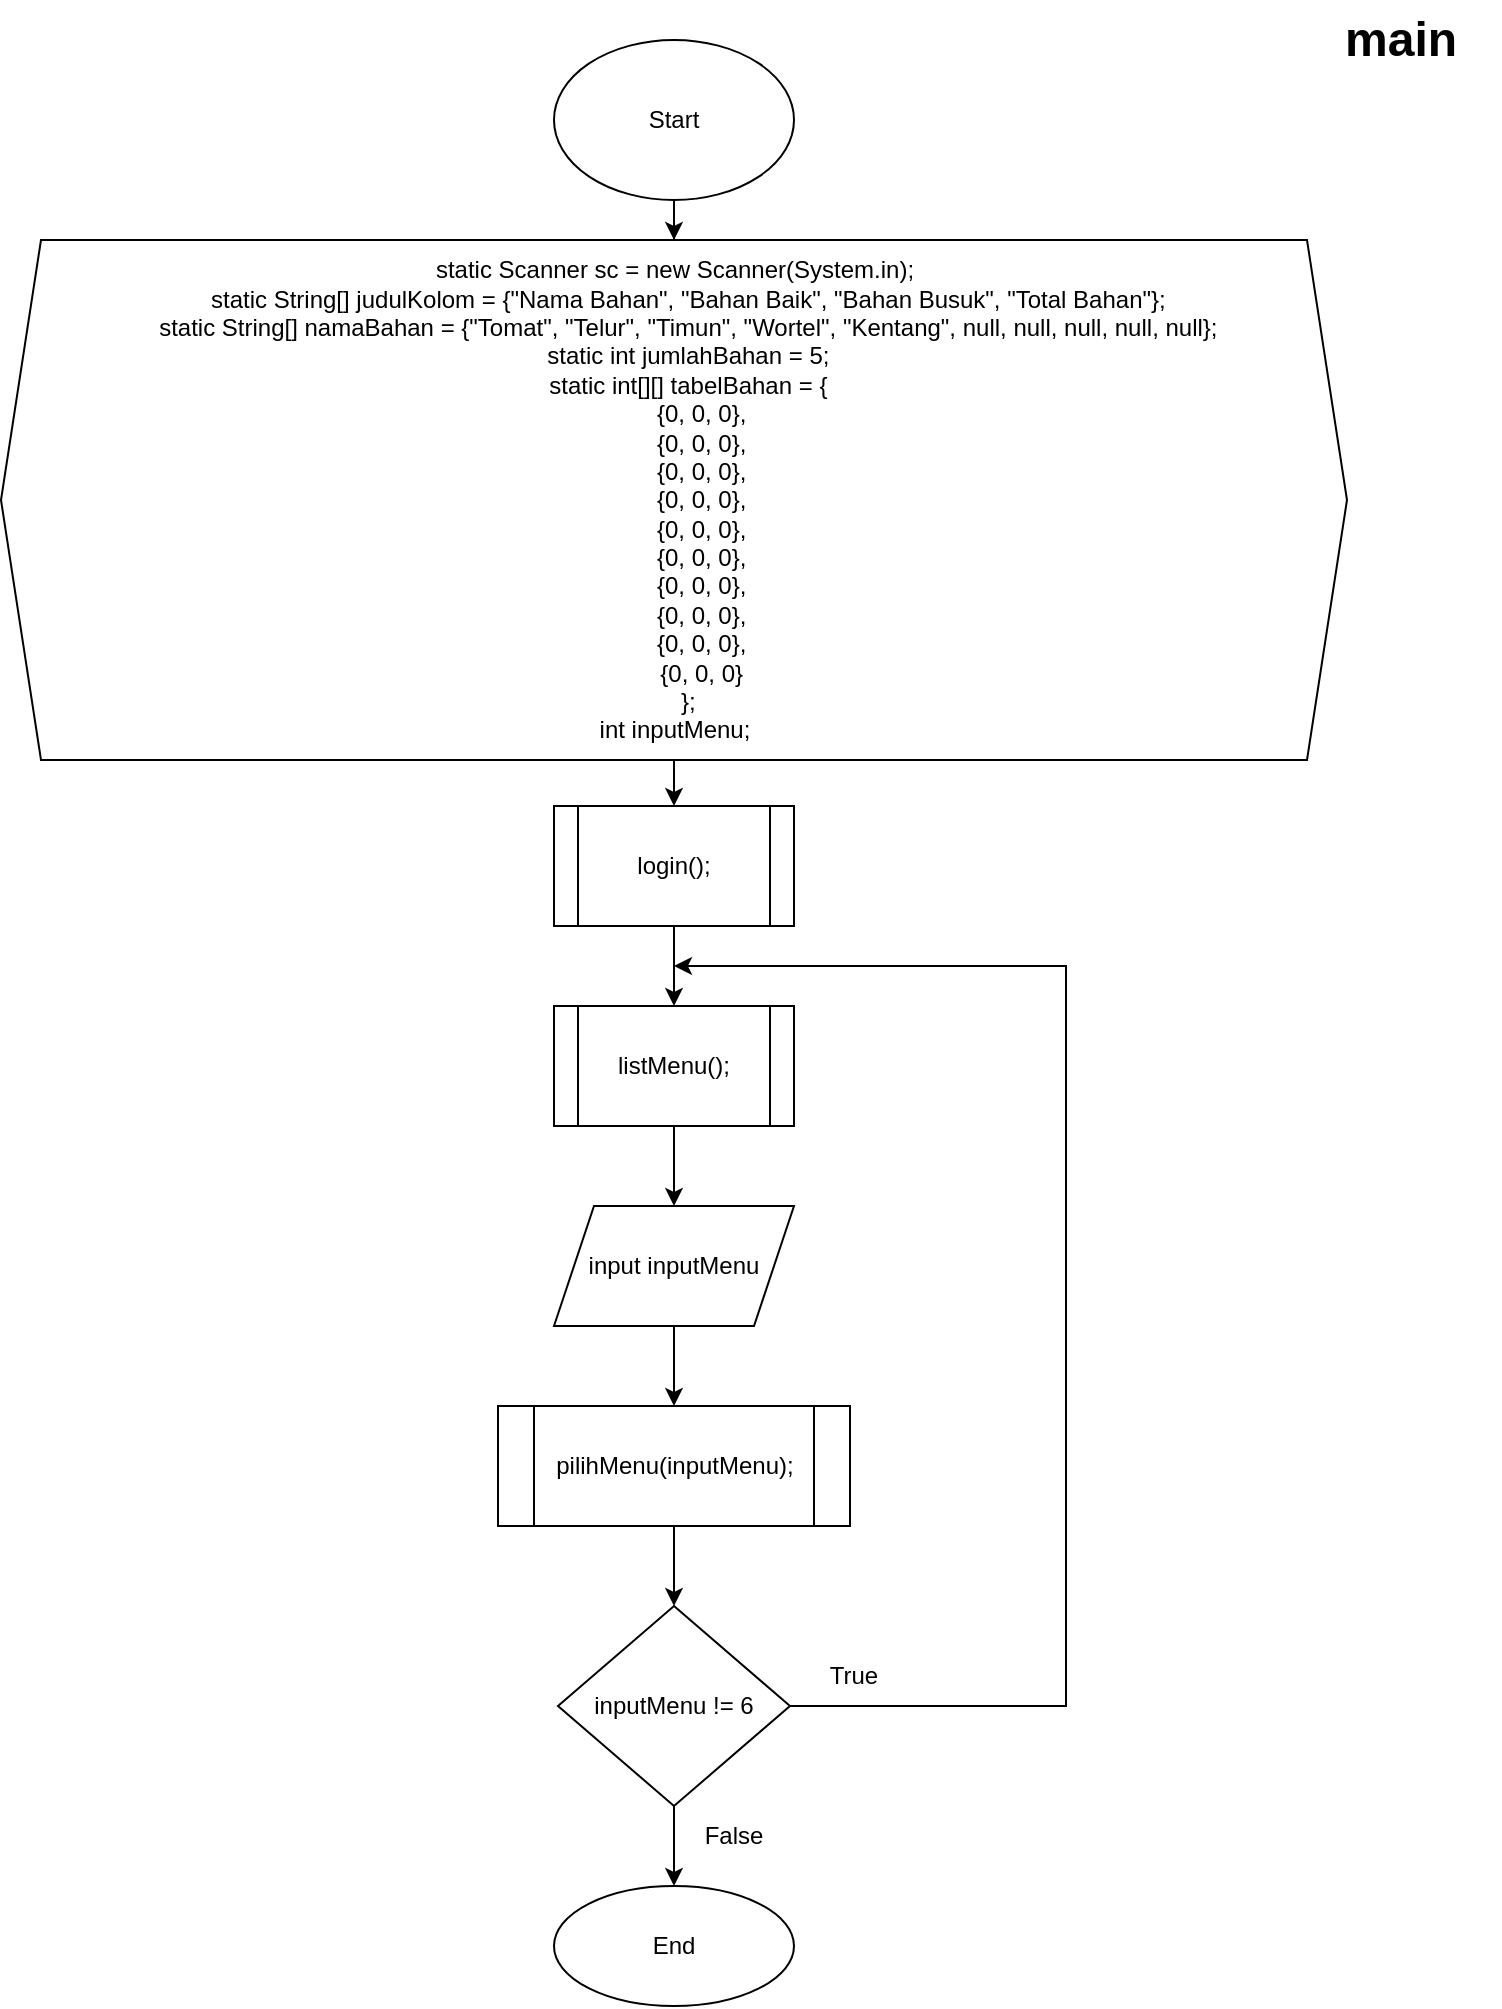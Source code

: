 <mxfile version="20.7.4" type="github" pages="10">
  <diagram id="Zhix4vkLkVhAdCfd1Lj_" name="main">
    <mxGraphModel dx="1050" dy="541" grid="1" gridSize="10" guides="1" tooltips="1" connect="1" arrows="1" fold="1" page="1" pageScale="1" pageWidth="827" pageHeight="1169" math="0" shadow="0">
      <root>
        <mxCell id="0" />
        <mxCell id="1" parent="0" />
        <mxCell id="e0lP8BvbpKI-FnSOR8ue-3" value="" style="edgeStyle=orthogonalEdgeStyle;rounded=0;orthogonalLoop=1;jettySize=auto;html=1;" parent="1" source="e0lP8BvbpKI-FnSOR8ue-1" target="e0lP8BvbpKI-FnSOR8ue-2" edge="1">
          <mxGeometry relative="1" as="geometry" />
        </mxCell>
        <mxCell id="e0lP8BvbpKI-FnSOR8ue-1" value="Start" style="ellipse;whiteSpace=wrap;html=1;" parent="1" vertex="1">
          <mxGeometry x="354" y="20" width="120" height="80" as="geometry" />
        </mxCell>
        <mxCell id="e0lP8BvbpKI-FnSOR8ue-8" value="" style="edgeStyle=orthogonalEdgeStyle;rounded=0;orthogonalLoop=1;jettySize=auto;html=1;" parent="1" source="e0lP8BvbpKI-FnSOR8ue-2" target="e0lP8BvbpKI-FnSOR8ue-7" edge="1">
          <mxGeometry relative="1" as="geometry" />
        </mxCell>
        <mxCell id="e0lP8BvbpKI-FnSOR8ue-2" value="&lt;div&gt;static Scanner sc = new Scanner(System.in);&lt;/div&gt;&lt;div&gt;&amp;nbsp; &amp;nbsp; static String[] judulKolom = {&quot;Nama Bahan&quot;, &quot;Bahan Baik&quot;, &quot;Bahan Busuk&quot;, &quot;Total Bahan&quot;};&lt;/div&gt;&lt;div&gt;&amp;nbsp; &amp;nbsp; static String[] namaBahan = {&quot;Tomat&quot;, &quot;Telur&quot;, &quot;Timun&quot;, &quot;Wortel&quot;, &quot;Kentang&quot;, null, null, null, null, null};&lt;/div&gt;&lt;div&gt;&amp;nbsp; &amp;nbsp; static int jumlahBahan = 5;&lt;/div&gt;&lt;div&gt;&amp;nbsp; &amp;nbsp; static int[][] tabelBahan = {&lt;/div&gt;&lt;div&gt;&amp;nbsp; &amp;nbsp; &amp;nbsp; &amp;nbsp; {0, 0, 0},&lt;/div&gt;&lt;div&gt;&amp;nbsp; &amp;nbsp; &amp;nbsp; &amp;nbsp; {0, 0, 0},&lt;/div&gt;&lt;div&gt;&amp;nbsp; &amp;nbsp; &amp;nbsp; &amp;nbsp; {0, 0, 0},&lt;/div&gt;&lt;div&gt;&amp;nbsp; &amp;nbsp; &amp;nbsp; &amp;nbsp; {0, 0, 0},&lt;/div&gt;&lt;div&gt;&amp;nbsp; &amp;nbsp; &amp;nbsp; &amp;nbsp; {0, 0, 0},&lt;/div&gt;&lt;div&gt;&amp;nbsp; &amp;nbsp; &amp;nbsp; &amp;nbsp; {0, 0, 0},&lt;/div&gt;&lt;div&gt;&amp;nbsp; &amp;nbsp; &amp;nbsp; &amp;nbsp; {0, 0, 0},&lt;/div&gt;&lt;div&gt;&amp;nbsp; &amp;nbsp; &amp;nbsp; &amp;nbsp; {0, 0, 0},&lt;/div&gt;&lt;div&gt;&amp;nbsp; &amp;nbsp; &amp;nbsp; &amp;nbsp; {0, 0, 0},&lt;/div&gt;&lt;div&gt;&amp;nbsp; &amp;nbsp; &amp;nbsp; &amp;nbsp; {0, 0, 0}&lt;/div&gt;&lt;div&gt;&amp;nbsp; &amp;nbsp; };&lt;/div&gt;&lt;div&gt;int inputMenu;&lt;/div&gt;" style="shape=hexagon;perimeter=hexagonPerimeter2;whiteSpace=wrap;html=1;fixedSize=1;" parent="1" vertex="1">
          <mxGeometry x="77.5" y="120" width="673" height="260" as="geometry" />
        </mxCell>
        <mxCell id="e0lP8BvbpKI-FnSOR8ue-10" value="" style="edgeStyle=orthogonalEdgeStyle;rounded=0;orthogonalLoop=1;jettySize=auto;html=1;" parent="1" source="e0lP8BvbpKI-FnSOR8ue-7" target="e0lP8BvbpKI-FnSOR8ue-9" edge="1">
          <mxGeometry relative="1" as="geometry" />
        </mxCell>
        <mxCell id="e0lP8BvbpKI-FnSOR8ue-7" value="login();" style="shape=process;whiteSpace=wrap;html=1;backgroundOutline=1;" parent="1" vertex="1">
          <mxGeometry x="354" y="403" width="120" height="60" as="geometry" />
        </mxCell>
        <mxCell id="e0lP8BvbpKI-FnSOR8ue-12" value="" style="edgeStyle=orthogonalEdgeStyle;rounded=0;orthogonalLoop=1;jettySize=auto;html=1;" parent="1" source="e0lP8BvbpKI-FnSOR8ue-9" target="e0lP8BvbpKI-FnSOR8ue-11" edge="1">
          <mxGeometry relative="1" as="geometry" />
        </mxCell>
        <mxCell id="e0lP8BvbpKI-FnSOR8ue-9" value="listMenu();" style="shape=process;whiteSpace=wrap;html=1;backgroundOutline=1;" parent="1" vertex="1">
          <mxGeometry x="354" y="503" width="120" height="60" as="geometry" />
        </mxCell>
        <mxCell id="e0lP8BvbpKI-FnSOR8ue-14" value="" style="edgeStyle=orthogonalEdgeStyle;rounded=0;orthogonalLoop=1;jettySize=auto;html=1;" parent="1" source="e0lP8BvbpKI-FnSOR8ue-11" target="e0lP8BvbpKI-FnSOR8ue-13" edge="1">
          <mxGeometry relative="1" as="geometry" />
        </mxCell>
        <mxCell id="e0lP8BvbpKI-FnSOR8ue-11" value="input inputMenu" style="shape=parallelogram;perimeter=parallelogramPerimeter;whiteSpace=wrap;html=1;fixedSize=1;" parent="1" vertex="1">
          <mxGeometry x="354" y="603" width="120" height="60" as="geometry" />
        </mxCell>
        <mxCell id="e0lP8BvbpKI-FnSOR8ue-16" value="" style="edgeStyle=orthogonalEdgeStyle;rounded=0;orthogonalLoop=1;jettySize=auto;html=1;" parent="1" source="e0lP8BvbpKI-FnSOR8ue-13" target="e0lP8BvbpKI-FnSOR8ue-15" edge="1">
          <mxGeometry relative="1" as="geometry" />
        </mxCell>
        <mxCell id="e0lP8BvbpKI-FnSOR8ue-13" value="pilihMenu(inputMenu);" style="shape=process;whiteSpace=wrap;html=1;backgroundOutline=1;" parent="1" vertex="1">
          <mxGeometry x="326" y="703" width="176" height="60" as="geometry" />
        </mxCell>
        <mxCell id="e0lP8BvbpKI-FnSOR8ue-18" value="" style="edgeStyle=orthogonalEdgeStyle;rounded=0;orthogonalLoop=1;jettySize=auto;html=1;" parent="1" source="e0lP8BvbpKI-FnSOR8ue-15" target="e0lP8BvbpKI-FnSOR8ue-17" edge="1">
          <mxGeometry relative="1" as="geometry" />
        </mxCell>
        <mxCell id="e0lP8BvbpKI-FnSOR8ue-19" style="edgeStyle=orthogonalEdgeStyle;rounded=0;orthogonalLoop=1;jettySize=auto;html=1;exitX=1;exitY=0.5;exitDx=0;exitDy=0;" parent="1" source="e0lP8BvbpKI-FnSOR8ue-15" edge="1">
          <mxGeometry relative="1" as="geometry">
            <mxPoint x="414" y="483" as="targetPoint" />
            <Array as="points">
              <mxPoint x="610" y="853" />
              <mxPoint x="610" y="483" />
              <mxPoint x="474" y="483" />
            </Array>
          </mxGeometry>
        </mxCell>
        <mxCell id="e0lP8BvbpKI-FnSOR8ue-15" value="inputMenu != 6" style="rhombus;whiteSpace=wrap;html=1;" parent="1" vertex="1">
          <mxGeometry x="356" y="803" width="116" height="100" as="geometry" />
        </mxCell>
        <mxCell id="e0lP8BvbpKI-FnSOR8ue-17" value="End" style="ellipse;whiteSpace=wrap;html=1;" parent="1" vertex="1">
          <mxGeometry x="354" y="943" width="120" height="60" as="geometry" />
        </mxCell>
        <mxCell id="e0lP8BvbpKI-FnSOR8ue-20" value="True" style="text;html=1;strokeColor=none;fillColor=none;align=center;verticalAlign=middle;whiteSpace=wrap;rounded=0;" parent="1" vertex="1">
          <mxGeometry x="474" y="823" width="60" height="30" as="geometry" />
        </mxCell>
        <mxCell id="e0lP8BvbpKI-FnSOR8ue-21" value="False" style="text;html=1;strokeColor=none;fillColor=none;align=center;verticalAlign=middle;whiteSpace=wrap;rounded=0;" parent="1" vertex="1">
          <mxGeometry x="414" y="903" width="60" height="30" as="geometry" />
        </mxCell>
        <mxCell id="AG4ATzRzrb04Jlk0GFh1-1" value="main" style="text;strokeColor=none;fillColor=none;html=1;fontSize=24;fontStyle=1;verticalAlign=middle;align=center;" parent="1" vertex="1">
          <mxGeometry x="727" width="100" height="40" as="geometry" />
        </mxCell>
      </root>
    </mxGraphModel>
  </diagram>
  <diagram id="_NDZXdFGFRYtInHmxb2F" name="time">
    <mxGraphModel dx="1050" dy="541" grid="1" gridSize="10" guides="1" tooltips="1" connect="1" arrows="1" fold="1" page="1" pageScale="1" pageWidth="827" pageHeight="1169" math="0" shadow="0">
      <root>
        <mxCell id="0" />
        <mxCell id="1" parent="0" />
        <mxCell id="0OocWu03tkYAI7l0xfqw-3" value="" style="edgeStyle=orthogonalEdgeStyle;rounded=0;orthogonalLoop=1;jettySize=auto;html=1;" parent="1" source="0OocWu03tkYAI7l0xfqw-1" target="0OocWu03tkYAI7l0xfqw-2" edge="1">
          <mxGeometry relative="1" as="geometry" />
        </mxCell>
        <mxCell id="0OocWu03tkYAI7l0xfqw-1" value="time()" style="ellipse;whiteSpace=wrap;html=1;" parent="1" vertex="1">
          <mxGeometry x="350" y="40" width="120" height="70" as="geometry" />
        </mxCell>
        <mxCell id="0OocWu03tkYAI7l0xfqw-5" value="" style="edgeStyle=orthogonalEdgeStyle;rounded=0;orthogonalLoop=1;jettySize=auto;html=1;entryX=0.5;entryY=0;entryDx=0;entryDy=0;" parent="1" source="0OocWu03tkYAI7l0xfqw-2" target="4zr08NmSfgvKREN71lwo-1" edge="1">
          <mxGeometry relative="1" as="geometry">
            <mxPoint x="410" y="290" as="targetPoint" />
          </mxGeometry>
        </mxCell>
        <mxCell id="0OocWu03tkYAI7l0xfqw-2" value="&lt;div&gt;LocalDateTime realtime = LocalDateTime.now();&lt;/div&gt;&lt;div&gt;&amp;nbsp; &amp;nbsp; DateTimeFormatter formatted = DateTimeFormatter.ofPattern(&quot;EEEE, dd MMMM yyyy | HH:mm:ss&quot;);&lt;/div&gt;&lt;div&gt;&amp;nbsp; &amp;nbsp; String waktu = realtime.format(formatted);&lt;/div&gt;" style="shape=hexagon;perimeter=hexagonPerimeter2;whiteSpace=wrap;html=1;fixedSize=1;" parent="1" vertex="1">
          <mxGeometry x="120" y="150" width="580" height="90" as="geometry" />
        </mxCell>
        <mxCell id="0OocWu03tkYAI7l0xfqw-7" style="edgeStyle=orthogonalEdgeStyle;rounded=0;orthogonalLoop=1;jettySize=auto;html=1;exitX=0.5;exitY=1;exitDx=0;exitDy=0;entryX=0.5;entryY=0;entryDx=0;entryDy=0;" parent="1" source="4zr08NmSfgvKREN71lwo-1" target="0OocWu03tkYAI7l0xfqw-6" edge="1">
          <mxGeometry relative="1" as="geometry">
            <mxPoint x="410" y="350" as="sourcePoint" />
          </mxGeometry>
        </mxCell>
        <mxCell id="0OocWu03tkYAI7l0xfqw-6" value="return" style="ellipse;whiteSpace=wrap;html=1;" parent="1" vertex="1">
          <mxGeometry x="350" y="390" width="120" height="60" as="geometry" />
        </mxCell>
        <mxCell id="EiltM3ul00mC4iO-NnkM-1" value="time" style="text;strokeColor=none;fillColor=none;html=1;fontSize=24;fontStyle=1;verticalAlign=middle;align=center;" parent="1" vertex="1">
          <mxGeometry x="727" width="100" height="40" as="geometry" />
        </mxCell>
        <mxCell id="4zr08NmSfgvKREN71lwo-1" value="output waktu" style="shape=parallelogram;perimeter=parallelogramPerimeter;whiteSpace=wrap;html=1;fixedSize=1;" parent="1" vertex="1">
          <mxGeometry x="350" y="290" width="120" height="60" as="geometry" />
        </mxCell>
      </root>
    </mxGraphModel>
  </diagram>
  <diagram id="kxfaUF5rJcpw0Y5cp9gm" name="login">
    <mxGraphModel dx="1750" dy="902" grid="1" gridSize="10" guides="1" tooltips="1" connect="1" arrows="1" fold="1" page="1" pageScale="1" pageWidth="827" pageHeight="1169" math="0" shadow="0">
      <root>
        <mxCell id="0" />
        <mxCell id="1" parent="0" />
        <mxCell id="H6X9lI4uTNKZfQ2rzHoF-4" value="" style="edgeStyle=orthogonalEdgeStyle;rounded=0;orthogonalLoop=1;jettySize=auto;html=1;" parent="1" source="H6X9lI4uTNKZfQ2rzHoF-2" target="H6X9lI4uTNKZfQ2rzHoF-3" edge="1">
          <mxGeometry relative="1" as="geometry" />
        </mxCell>
        <mxCell id="H6X9lI4uTNKZfQ2rzHoF-2" value="login()" style="ellipse;whiteSpace=wrap;html=1;" parent="1" vertex="1">
          <mxGeometry x="354" y="50" width="120" height="80" as="geometry" />
        </mxCell>
        <mxCell id="DgRfjs2XJLAv0GOmimuZ-2" value="" style="edgeStyle=orthogonalEdgeStyle;rounded=0;orthogonalLoop=1;jettySize=auto;html=1;entryX=0.5;entryY=0;entryDx=0;entryDy=0;" parent="1" source="H6X9lI4uTNKZfQ2rzHoF-3" target="DgRfjs2XJLAv0GOmimuZ-8" edge="1">
          <mxGeometry relative="1" as="geometry">
            <mxPoint x="414" y="320" as="targetPoint" />
          </mxGeometry>
        </mxCell>
        <mxCell id="H6X9lI4uTNKZfQ2rzHoF-3" value="&lt;div&gt;String username = &quot;admin&quot;;&lt;/div&gt;&lt;div&gt;&lt;span style=&quot;background-color: initial;&quot;&gt;String password = &quot;admin&quot;;&lt;/span&gt;&lt;/div&gt;&lt;div&gt;&lt;span style=&quot;background-color: initial;&quot;&gt;String cekUsername, cekPassword;&lt;/span&gt;&lt;/div&gt;" style="shape=hexagon;perimeter=hexagonPerimeter2;whiteSpace=wrap;html=1;fixedSize=1;align=center;" parent="1" vertex="1">
          <mxGeometry x="286" y="170" width="256" height="100" as="geometry" />
        </mxCell>
        <mxCell id="DgRfjs2XJLAv0GOmimuZ-11" style="edgeStyle=orthogonalEdgeStyle;rounded=0;orthogonalLoop=1;jettySize=auto;html=1;exitX=0.5;exitY=1;exitDx=0;exitDy=0;entryX=0.5;entryY=0;entryDx=0;entryDy=0;" parent="1" source="DgRfjs2XJLAv0GOmimuZ-8" target="DgRfjs2XJLAv0GOmimuZ-10" edge="1">
          <mxGeometry relative="1" as="geometry" />
        </mxCell>
        <mxCell id="DgRfjs2XJLAv0GOmimuZ-8" value="input cekUsername" style="shape=parallelogram;perimeter=parallelogramPerimeter;whiteSpace=wrap;html=1;fixedSize=1;" parent="1" vertex="1">
          <mxGeometry x="331" y="320" width="166" height="60" as="geometry" />
        </mxCell>
        <mxCell id="DgRfjs2XJLAv0GOmimuZ-13" value="" style="edgeStyle=orthogonalEdgeStyle;rounded=0;orthogonalLoop=1;jettySize=auto;html=1;" parent="1" source="DgRfjs2XJLAv0GOmimuZ-10" target="DgRfjs2XJLAv0GOmimuZ-12" edge="1">
          <mxGeometry relative="1" as="geometry" />
        </mxCell>
        <mxCell id="DgRfjs2XJLAv0GOmimuZ-15" value="" style="edgeStyle=orthogonalEdgeStyle;rounded=0;orthogonalLoop=1;jettySize=auto;html=1;entryX=0;entryY=0.5;entryDx=0;entryDy=0;" parent="1" source="DgRfjs2XJLAv0GOmimuZ-10" target="cNOEtJhqYKkTEVZPSIJg-2" edge="1">
          <mxGeometry relative="1" as="geometry">
            <mxPoint x="562.5" y="477.5" as="targetPoint" />
          </mxGeometry>
        </mxCell>
        <mxCell id="DgRfjs2XJLAv0GOmimuZ-10" value="cekUsername.&lt;br&gt;equals(username)" style="rhombus;whiteSpace=wrap;html=1;" parent="1" vertex="1">
          <mxGeometry x="349" y="415" width="129" height="125" as="geometry" />
        </mxCell>
        <mxCell id="DgRfjs2XJLAv0GOmimuZ-17" value="" style="edgeStyle=orthogonalEdgeStyle;rounded=0;orthogonalLoop=1;jettySize=auto;html=1;" parent="1" source="DgRfjs2XJLAv0GOmimuZ-12" target="DgRfjs2XJLAv0GOmimuZ-16" edge="1">
          <mxGeometry relative="1" as="geometry" />
        </mxCell>
        <mxCell id="DgRfjs2XJLAv0GOmimuZ-12" value="break" style="whiteSpace=wrap;html=1;" parent="1" vertex="1">
          <mxGeometry x="354" y="570" width="120" height="60" as="geometry" />
        </mxCell>
        <mxCell id="DgRfjs2XJLAv0GOmimuZ-18" style="edgeStyle=orthogonalEdgeStyle;rounded=0;orthogonalLoop=1;jettySize=auto;html=1;exitX=0.5;exitY=1;exitDx=0;exitDy=0;" parent="1" source="cNOEtJhqYKkTEVZPSIJg-2" edge="1">
          <mxGeometry relative="1" as="geometry">
            <mxPoint x="414" y="650" as="targetPoint" />
            <Array as="points">
              <mxPoint x="621" y="508" />
              <mxPoint x="621" y="650" />
            </Array>
            <mxPoint x="622.5" y="507.5" as="sourcePoint" />
          </mxGeometry>
        </mxCell>
        <mxCell id="DgRfjs2XJLAv0GOmimuZ-19" style="edgeStyle=orthogonalEdgeStyle;rounded=0;orthogonalLoop=1;jettySize=auto;html=1;exitX=0;exitY=0.5;exitDx=0;exitDy=0;" parent="1" source="DgRfjs2XJLAv0GOmimuZ-16" edge="1">
          <mxGeometry relative="1" as="geometry">
            <mxPoint x="414" y="290" as="targetPoint" />
            <Array as="points">
              <mxPoint x="240" y="725" />
              <mxPoint x="240" y="290" />
            </Array>
          </mxGeometry>
        </mxCell>
        <mxCell id="J9vZ3K__6vgsT5VLbbw_-10" style="edgeStyle=orthogonalEdgeStyle;rounded=0;orthogonalLoop=1;jettySize=auto;html=1;exitX=0.5;exitY=1;exitDx=0;exitDy=0;entryX=0.5;entryY=0;entryDx=0;entryDy=0;fontSize=23;" parent="1" source="DgRfjs2XJLAv0GOmimuZ-16" target="J9vZ3K__6vgsT5VLbbw_-5" edge="1">
          <mxGeometry relative="1" as="geometry" />
        </mxCell>
        <mxCell id="DgRfjs2XJLAv0GOmimuZ-16" value="cekUsername != username" style="rhombus;whiteSpace=wrap;html=1;" parent="1" vertex="1">
          <mxGeometry x="351" y="670" width="126" height="110" as="geometry" />
        </mxCell>
        <mxCell id="DgRfjs2XJLAv0GOmimuZ-31" style="edgeStyle=orthogonalEdgeStyle;rounded=0;orthogonalLoop=1;jettySize=auto;html=1;exitX=0.5;exitY=1;exitDx=0;exitDy=0;entryX=0.5;entryY=0;entryDx=0;entryDy=0;" parent="1" source="J9vZ3K__6vgsT5VLbbw_-11" target="DgRfjs2XJLAv0GOmimuZ-23" edge="1">
          <mxGeometry relative="1" as="geometry">
            <mxPoint x="414" y="1310" as="sourcePoint" />
          </mxGeometry>
        </mxCell>
        <mxCell id="DgRfjs2XJLAv0GOmimuZ-22" style="edgeStyle=orthogonalEdgeStyle;rounded=0;orthogonalLoop=1;jettySize=auto;html=1;exitX=0.5;exitY=1;exitDx=0;exitDy=0;entryX=0.5;entryY=0;entryDx=0;entryDy=0;" parent="1" source="DgRfjs2XJLAv0GOmimuZ-23" target="DgRfjs2XJLAv0GOmimuZ-26" edge="1">
          <mxGeometry relative="1" as="geometry" />
        </mxCell>
        <mxCell id="DgRfjs2XJLAv0GOmimuZ-23" value="input cekPassword" style="shape=parallelogram;perimeter=parallelogramPerimeter;whiteSpace=wrap;html=1;fixedSize=1;" parent="1" vertex="1">
          <mxGeometry x="331" y="1350" width="166" height="60" as="geometry" />
        </mxCell>
        <mxCell id="DgRfjs2XJLAv0GOmimuZ-24" value="" style="edgeStyle=orthogonalEdgeStyle;rounded=0;orthogonalLoop=1;jettySize=auto;html=1;" parent="1" source="DgRfjs2XJLAv0GOmimuZ-26" target="DgRfjs2XJLAv0GOmimuZ-28" edge="1">
          <mxGeometry relative="1" as="geometry" />
        </mxCell>
        <mxCell id="DgRfjs2XJLAv0GOmimuZ-25" value="" style="edgeStyle=orthogonalEdgeStyle;rounded=0;orthogonalLoop=1;jettySize=auto;html=1;entryX=0;entryY=0.5;entryDx=0;entryDy=0;" parent="1" source="DgRfjs2XJLAv0GOmimuZ-26" target="cNOEtJhqYKkTEVZPSIJg-4" edge="1">
          <mxGeometry relative="1" as="geometry">
            <mxPoint x="562.5" y="1507.5" as="targetPoint" />
          </mxGeometry>
        </mxCell>
        <mxCell id="DgRfjs2XJLAv0GOmimuZ-26" value="cekPassword.&lt;br&gt;equals(password)" style="rhombus;whiteSpace=wrap;html=1;" parent="1" vertex="1">
          <mxGeometry x="349" y="1445" width="129" height="125" as="geometry" />
        </mxCell>
        <mxCell id="DgRfjs2XJLAv0GOmimuZ-27" value="" style="edgeStyle=orthogonalEdgeStyle;rounded=0;orthogonalLoop=1;jettySize=auto;html=1;" parent="1" source="DgRfjs2XJLAv0GOmimuZ-28" edge="1">
          <mxGeometry relative="1" as="geometry">
            <mxPoint x="414" y="1700" as="targetPoint" />
          </mxGeometry>
        </mxCell>
        <mxCell id="DgRfjs2XJLAv0GOmimuZ-28" value="break" style="whiteSpace=wrap;html=1;" parent="1" vertex="1">
          <mxGeometry x="354" y="1600" width="120" height="60" as="geometry" />
        </mxCell>
        <mxCell id="DgRfjs2XJLAv0GOmimuZ-29" style="edgeStyle=orthogonalEdgeStyle;rounded=0;orthogonalLoop=1;jettySize=auto;html=1;exitX=0.463;exitY=0.985;exitDx=0;exitDy=0;exitPerimeter=0;" parent="1" source="cNOEtJhqYKkTEVZPSIJg-4" edge="1">
          <mxGeometry relative="1" as="geometry">
            <mxPoint x="414" y="1680" as="targetPoint" />
            <Array as="points">
              <mxPoint x="620" y="1680" />
            </Array>
            <mxPoint x="622.5" y="1537.5" as="sourcePoint" />
          </mxGeometry>
        </mxCell>
        <mxCell id="DgRfjs2XJLAv0GOmimuZ-32" style="edgeStyle=orthogonalEdgeStyle;rounded=0;orthogonalLoop=1;jettySize=auto;html=1;exitX=0;exitY=0.5;exitDx=0;exitDy=0;" parent="1" source="DgRfjs2XJLAv0GOmimuZ-33" edge="1">
          <mxGeometry relative="1" as="geometry">
            <mxPoint x="414" y="1330" as="targetPoint" />
            <Array as="points">
              <mxPoint x="240" y="1755" />
              <mxPoint x="240" y="1330" />
            </Array>
          </mxGeometry>
        </mxCell>
        <mxCell id="DgRfjs2XJLAv0GOmimuZ-43" value="" style="edgeStyle=orthogonalEdgeStyle;rounded=0;orthogonalLoop=1;jettySize=auto;html=1;" parent="1" source="DgRfjs2XJLAv0GOmimuZ-33" target="DgRfjs2XJLAv0GOmimuZ-42" edge="1">
          <mxGeometry relative="1" as="geometry" />
        </mxCell>
        <mxCell id="DgRfjs2XJLAv0GOmimuZ-33" value="cekPassword != password" style="rhombus;whiteSpace=wrap;html=1;" parent="1" vertex="1">
          <mxGeometry x="351" y="1700" width="126" height="110" as="geometry" />
        </mxCell>
        <mxCell id="DgRfjs2XJLAv0GOmimuZ-34" value="False" style="text;html=1;strokeColor=none;fillColor=none;align=center;verticalAlign=middle;whiteSpace=wrap;rounded=0;" parent="1" vertex="1">
          <mxGeometry x="478" y="447.5" width="60" height="30" as="geometry" />
        </mxCell>
        <mxCell id="DgRfjs2XJLAv0GOmimuZ-35" value="True" style="text;html=1;strokeColor=none;fillColor=none;align=center;verticalAlign=middle;whiteSpace=wrap;rounded=0;" parent="1" vertex="1">
          <mxGeometry x="414" y="540" width="60" height="30" as="geometry" />
        </mxCell>
        <mxCell id="DgRfjs2XJLAv0GOmimuZ-36" value="False" style="text;html=1;strokeColor=none;fillColor=none;align=center;verticalAlign=middle;whiteSpace=wrap;rounded=0;" parent="1" vertex="1">
          <mxGeometry x="417" y="780" width="60" height="30" as="geometry" />
        </mxCell>
        <mxCell id="DgRfjs2XJLAv0GOmimuZ-37" value="True" style="text;html=1;strokeColor=none;fillColor=none;align=center;verticalAlign=middle;whiteSpace=wrap;rounded=0;" parent="1" vertex="1">
          <mxGeometry x="294" y="690" width="60" height="30" as="geometry" />
        </mxCell>
        <mxCell id="DgRfjs2XJLAv0GOmimuZ-38" value="False" style="text;html=1;strokeColor=none;fillColor=none;align=center;verticalAlign=middle;whiteSpace=wrap;rounded=0;" parent="1" vertex="1">
          <mxGeometry x="478" y="1477.5" width="60" height="30" as="geometry" />
        </mxCell>
        <mxCell id="DgRfjs2XJLAv0GOmimuZ-39" value="True" style="text;html=1;strokeColor=none;fillColor=none;align=center;verticalAlign=middle;whiteSpace=wrap;rounded=0;" parent="1" vertex="1">
          <mxGeometry x="414" y="1570" width="60" height="30" as="geometry" />
        </mxCell>
        <mxCell id="DgRfjs2XJLAv0GOmimuZ-40" value="False" style="text;html=1;strokeColor=none;fillColor=none;align=center;verticalAlign=middle;whiteSpace=wrap;rounded=0;" parent="1" vertex="1">
          <mxGeometry x="417" y="1810" width="60" height="30" as="geometry" />
        </mxCell>
        <mxCell id="DgRfjs2XJLAv0GOmimuZ-41" value="True" style="text;html=1;strokeColor=none;fillColor=none;align=center;verticalAlign=middle;whiteSpace=wrap;rounded=0;" parent="1" vertex="1">
          <mxGeometry x="294" y="1720" width="60" height="30" as="geometry" />
        </mxCell>
        <mxCell id="DgRfjs2XJLAv0GOmimuZ-42" value="return" style="ellipse;whiteSpace=wrap;html=1;" parent="1" vertex="1">
          <mxGeometry x="354" y="1850" width="120" height="60" as="geometry" />
        </mxCell>
        <mxCell id="J9vZ3K__6vgsT5VLbbw_-5" value="L" style="verticalLabelPosition=bottom;verticalAlign=top;html=1;shape=offPageConnector;rounded=0;size=0.5;spacingTop=-65;fontSize=23;" parent="1" vertex="1">
          <mxGeometry x="377" y="870" width="74" height="80" as="geometry" />
        </mxCell>
        <mxCell id="J9vZ3K__6vgsT5VLbbw_-11" value="L" style="verticalLabelPosition=bottom;verticalAlign=top;html=1;shape=offPageConnector;rounded=0;size=0.5;spacingTop=-65;fontSize=23;" parent="1" vertex="1">
          <mxGeometry x="377" y="1230" width="74" height="80" as="geometry" />
        </mxCell>
        <mxCell id="JH58qxKwXe8s4STUPjnj-1" value="login 1" style="text;strokeColor=none;fillColor=none;html=1;fontSize=24;fontStyle=1;verticalAlign=middle;align=center;" parent="1" vertex="1">
          <mxGeometry x="710" y="10" width="100" height="40" as="geometry" />
        </mxCell>
        <mxCell id="JH58qxKwXe8s4STUPjnj-2" value="login 2" style="text;strokeColor=none;fillColor=none;html=1;fontSize=24;fontStyle=1;verticalAlign=middle;align=center;" parent="1" vertex="1">
          <mxGeometry x="710" y="1190" width="100" height="40" as="geometry" />
        </mxCell>
        <mxCell id="cNOEtJhqYKkTEVZPSIJg-2" value="output &quot;Username tidak ditemukan!&quot;" style="shape=parallelogram;perimeter=parallelogramPerimeter;whiteSpace=wrap;html=1;fixedSize=1;" parent="1" vertex="1">
          <mxGeometry x="540" y="447.5" width="160" height="60" as="geometry" />
        </mxCell>
        <mxCell id="cNOEtJhqYKkTEVZPSIJg-4" value="output&lt;br&gt;&quot;Password salah!&quot;" style="shape=parallelogram;perimeter=parallelogramPerimeter;whiteSpace=wrap;html=1;fixedSize=1;" parent="1" vertex="1">
          <mxGeometry x="550" y="1477.5" width="150" height="60" as="geometry" />
        </mxCell>
      </root>
    </mxGraphModel>
  </diagram>
  <diagram id="7h1E0EZ18q7JcqgW6Prx" name="listMenu">
    <mxGraphModel dx="1500" dy="773" grid="1" gridSize="10" guides="1" tooltips="1" connect="1" arrows="1" fold="1" page="1" pageScale="1" pageWidth="827" pageHeight="1169" math="0" shadow="0">
      <root>
        <mxCell id="0" />
        <mxCell id="1" parent="0" />
        <mxCell id="lf-YmvhkCRjVcFSo1aFq-3" value="" style="edgeStyle=orthogonalEdgeStyle;rounded=0;orthogonalLoop=1;jettySize=auto;html=1;" parent="1" source="lf-YmvhkCRjVcFSo1aFq-1" target="9Nf3alirZ2PV1MaA48_r-1" edge="1">
          <mxGeometry relative="1" as="geometry">
            <mxPoint x="414" y="210" as="targetPoint" />
          </mxGeometry>
        </mxCell>
        <mxCell id="lf-YmvhkCRjVcFSo1aFq-1" value="listMenu()" style="ellipse;whiteSpace=wrap;html=1;" parent="1" vertex="1">
          <mxGeometry x="354" y="90" width="120" height="80" as="geometry" />
        </mxCell>
        <mxCell id="lf-YmvhkCRjVcFSo1aFq-5" value="" style="edgeStyle=orthogonalEdgeStyle;rounded=0;orthogonalLoop=1;jettySize=auto;html=1;" parent="1" target="lf-YmvhkCRjVcFSo1aFq-4" edge="1">
          <mxGeometry relative="1" as="geometry">
            <mxPoint x="414" y="430" as="sourcePoint" />
          </mxGeometry>
        </mxCell>
        <mxCell id="lf-YmvhkCRjVcFSo1aFq-4" value="return" style="ellipse;whiteSpace=wrap;html=1;align=center;" parent="1" vertex="1">
          <mxGeometry x="354" y="490" width="120" height="60" as="geometry" />
        </mxCell>
        <mxCell id="FDajb7FRTk2p0i7OkQUo-1" value="listMenu" style="text;strokeColor=none;fillColor=none;html=1;fontSize=24;fontStyle=1;verticalAlign=middle;align=center;" parent="1" vertex="1">
          <mxGeometry x="710" y="10" width="100" height="40" as="geometry" />
        </mxCell>
        <mxCell id="9Nf3alirZ2PV1MaA48_r-2" value="" style="edgeStyle=orthogonalEdgeStyle;rounded=0;orthogonalLoop=1;jettySize=auto;html=1;fontSize=11;exitX=0.5;exitY=1;exitDx=0;exitDy=0;" parent="1" source="9Nf3alirZ2PV1MaA48_r-1" target="lf-YmvhkCRjVcFSo1aFq-4" edge="1">
          <mxGeometry relative="1" as="geometry" />
        </mxCell>
        <mxCell id="9Nf3alirZ2PV1MaA48_r-1" value="&lt;div style=&quot;border-color: var(--border-color); font-size: 12px;&quot;&gt;&lt;span style=&quot;border-color: var(--border-color); background-color: initial;&quot;&gt;output&lt;/span&gt;&lt;/div&gt;&lt;div style=&quot;border-color: var(--border-color); font-size: 12px;&quot;&gt;&lt;span style=&quot;border-color: var(--border-color); background-color: initial;&quot;&gt;&lt;br style=&quot;border-color: var(--border-color);&quot;&gt;&lt;/span&gt;&lt;/div&gt;&lt;div style=&quot;border-color: var(--border-color); font-size: 12px; text-align: left;&quot;&gt;&quot;==========================================================================================&lt;/div&gt;&lt;blockquote style=&quot;margin: 0 0 0 40px; border: none; padding: 0px;&quot;&gt;&lt;blockquote style=&quot;margin: 0 0 0 40px; border: none; padding: 0px;&quot;&gt;&lt;blockquote style=&quot;margin: 0 0 0 40px; border: none; padding: 0px;&quot;&gt;&lt;blockquote style=&quot;margin: 0 0 0 40px; border: none; padding: 0px;&quot;&gt;&lt;blockquote style=&quot;margin: 0 0 0 40px; border: none; padding: 0px;&quot;&gt;&lt;blockquote style=&quot;margin: 0 0 0 40px; border: none; padding: 0px;&quot;&gt;&lt;div style=&quot;border-color: var(--border-color); font-size: 12px; text-align: left;&quot;&gt;Restoran [Mamdulugaksih?]&lt;/div&gt;&lt;/blockquote&gt;&lt;/blockquote&gt;&lt;/blockquote&gt;&lt;/blockquote&gt;&lt;/blockquote&gt;&lt;blockquote style=&quot;margin: 0 0 0 40px; border: none; padding: 0px;&quot;&gt;&lt;blockquote style=&quot;margin: 0 0 0 40px; border: none; padding: 0px;&quot;&gt;&lt;blockquote style=&quot;margin: 0 0 0 40px; border: none; padding: 0px;&quot;&gt;&lt;blockquote style=&quot;margin: 0 0 0 40px; border: none; padding: 0px;&quot;&gt;&lt;blockquote style=&quot;margin: 0 0 0 40px; border: none; padding: 0px;&quot;&gt;&lt;div style=&quot;border-color: var(--border-color); font-size: 12px; text-align: left;&quot;&gt;Jl. Sumbersari Gg. 7 No. 44&lt;/div&gt;&lt;/blockquote&gt;&lt;/blockquote&gt;&lt;/blockquote&gt;&lt;/blockquote&gt;&lt;/blockquote&gt;&lt;blockquote style=&quot;margin: 0 0 0 40px; border: none; padding: 0px;&quot;&gt;&lt;blockquote style=&quot;margin: 0 0 0 40px; border: none; padding: 0px;&quot;&gt;&lt;blockquote style=&quot;margin: 0 0 0 40px; border: none; padding: 0px;&quot;&gt;&lt;blockquote style=&quot;margin: 0 0 0 40px; border: none; padding: 0px;&quot;&gt;&lt;blockquote style=&quot;margin: 0 0 0 40px; border: none; padding: 0px;&quot;&gt;&lt;div style=&quot;border-color: var(--border-color); font-size: 12px; text-align: left;&quot;&gt;&lt;span style=&quot;white-space: pre;&quot;&gt;	&lt;/span&gt;Lowokwaru, Malang&lt;/div&gt;&lt;/blockquote&gt;&lt;/blockquote&gt;&lt;/blockquote&gt;&lt;/blockquote&gt;&lt;/blockquote&gt;&lt;/blockquote&gt;&lt;div style=&quot;border-color: var(--border-color); font-size: 12px; text-align: left;&quot;&gt;&lt;span style=&quot;border-color: var(--border-color);&quot;&gt;&lt;/span&gt;&lt;/div&gt;&lt;div style=&quot;border-color: var(--border-color); font-size: 12px; text-align: left;&quot;&gt;&lt;span style=&quot;border-color: var(--border-color);&quot;&gt;&lt;/span&gt;&lt;/div&gt;&lt;div style=&quot;border-color: var(--border-color); font-size: 12px; text-align: left;&quot;&gt;&lt;span style=&quot;border-color: var(--border-color);&quot;&gt;&lt;/span&gt;&lt;/div&gt;&lt;div style=&quot;border-color: var(--border-color); font-size: 12px; text-align: left;&quot;&gt;==========================================================================================&lt;/div&gt;&lt;div style=&quot;border-color: var(--border-color); text-align: left;&quot;&gt;&lt;span style=&quot;font-size: 12px;&quot;&gt;[1] Tambahkan Bahan Baru&lt;/span&gt;&lt;br&gt;&lt;/div&gt;&lt;div style=&quot;border-color: var(--border-color); font-size: 12px; text-align: left;&quot;&gt;[2] Tambahkan Stok Bahan&lt;/div&gt;&lt;div style=&quot;border-color: var(--border-color); font-size: 12px; text-align: left;&quot;&gt;[3] Ambil Stok Bahan&lt;/div&gt;&lt;div style=&quot;border-color: var(--border-color); font-size: 12px; text-align: left;&quot;&gt;[4] Cari Bahan&lt;/div&gt;&lt;div style=&quot;border-color: var(--border-color); font-size: 12px; text-align: left;&quot;&gt;[5] Laporan Bahan&lt;/div&gt;&lt;div style=&quot;border-color: var(--border-color); font-size: 12px; text-align: left;&quot;&gt;[6] Keluar dari Program&lt;/div&gt;&lt;div style=&quot;border-color: var(--border-color); font-size: 12px; text-align: left;&quot;&gt;==========================================================================================&quot;&lt;/div&gt;" style="shape=parallelogram;perimeter=parallelogramPerimeter;whiteSpace=wrap;html=1;fixedSize=1;fontSize=11;" parent="1" vertex="1">
          <mxGeometry x="64" y="210" width="700" height="230" as="geometry" />
        </mxCell>
      </root>
    </mxGraphModel>
  </diagram>
  <diagram id="HuODC7ieoM_WbAsAb2Y9" name="pilihMenu">
    <mxGraphModel dx="1500" dy="773" grid="1" gridSize="10" guides="1" tooltips="1" connect="1" arrows="1" fold="1" page="1" pageScale="1" pageWidth="1169" pageHeight="827" math="0" shadow="0">
      <root>
        <mxCell id="0" />
        <mxCell id="1" parent="0" />
        <mxCell id="3oJlkydfAMUvoJ6aopdo-3" value="" style="edgeStyle=orthogonalEdgeStyle;rounded=0;orthogonalLoop=1;jettySize=auto;html=1;" parent="1" source="3oJlkydfAMUvoJ6aopdo-1" target="3oJlkydfAMUvoJ6aopdo-2" edge="1">
          <mxGeometry relative="1" as="geometry" />
        </mxCell>
        <mxCell id="3oJlkydfAMUvoJ6aopdo-1" value="pilihMenu(int inputMenu)" style="ellipse;whiteSpace=wrap;html=1;" parent="1" vertex="1">
          <mxGeometry x="140" y="90" width="150" height="80" as="geometry" />
        </mxCell>
        <mxCell id="3oJlkydfAMUvoJ6aopdo-5" value="" style="edgeStyle=orthogonalEdgeStyle;rounded=0;orthogonalLoop=1;jettySize=auto;html=1;" parent="1" source="3oJlkydfAMUvoJ6aopdo-2" target="3oJlkydfAMUvoJ6aopdo-4" edge="1">
          <mxGeometry relative="1" as="geometry" />
        </mxCell>
        <mxCell id="3oJlkydfAMUvoJ6aopdo-2" value="switch(inputMenu)" style="whiteSpace=wrap;html=1;" parent="1" vertex="1">
          <mxGeometry x="155" y="210" width="120" height="60" as="geometry" />
        </mxCell>
        <mxCell id="3oJlkydfAMUvoJ6aopdo-7" value="" style="edgeStyle=orthogonalEdgeStyle;rounded=0;orthogonalLoop=1;jettySize=auto;html=1;" parent="1" source="3oJlkydfAMUvoJ6aopdo-4" target="3oJlkydfAMUvoJ6aopdo-6" edge="1">
          <mxGeometry relative="1" as="geometry" />
        </mxCell>
        <mxCell id="3oJlkydfAMUvoJ6aopdo-17" value="" style="edgeStyle=orthogonalEdgeStyle;rounded=0;orthogonalLoop=1;jettySize=auto;html=1;" parent="1" source="3oJlkydfAMUvoJ6aopdo-4" target="3oJlkydfAMUvoJ6aopdo-16" edge="1">
          <mxGeometry relative="1" as="geometry" />
        </mxCell>
        <mxCell id="3oJlkydfAMUvoJ6aopdo-4" value="case 1" style="rhombus;whiteSpace=wrap;html=1;" parent="1" vertex="1">
          <mxGeometry x="175" y="340" width="80" height="80" as="geometry" />
        </mxCell>
        <mxCell id="3oJlkydfAMUvoJ6aopdo-9" value="" style="edgeStyle=orthogonalEdgeStyle;rounded=0;orthogonalLoop=1;jettySize=auto;html=1;" parent="1" source="3oJlkydfAMUvoJ6aopdo-6" target="3oJlkydfAMUvoJ6aopdo-8" edge="1">
          <mxGeometry relative="1" as="geometry" />
        </mxCell>
        <mxCell id="T15uMredQ0apFSyGa_Oy-2" value="" style="edgeStyle=orthogonalEdgeStyle;rounded=0;orthogonalLoop=1;jettySize=auto;html=1;" parent="1" source="3oJlkydfAMUvoJ6aopdo-6" target="T15uMredQ0apFSyGa_Oy-1" edge="1">
          <mxGeometry relative="1" as="geometry" />
        </mxCell>
        <mxCell id="3oJlkydfAMUvoJ6aopdo-6" value="case 2" style="rhombus;whiteSpace=wrap;html=1;" parent="1" vertex="1">
          <mxGeometry x="316" y="340" width="80" height="80" as="geometry" />
        </mxCell>
        <mxCell id="3oJlkydfAMUvoJ6aopdo-11" value="" style="edgeStyle=orthogonalEdgeStyle;rounded=0;orthogonalLoop=1;jettySize=auto;html=1;" parent="1" source="3oJlkydfAMUvoJ6aopdo-8" target="3oJlkydfAMUvoJ6aopdo-10" edge="1">
          <mxGeometry relative="1" as="geometry" />
        </mxCell>
        <mxCell id="T15uMredQ0apFSyGa_Oy-4" value="" style="edgeStyle=orthogonalEdgeStyle;rounded=0;orthogonalLoop=1;jettySize=auto;html=1;" parent="1" source="3oJlkydfAMUvoJ6aopdo-8" target="T15uMredQ0apFSyGa_Oy-3" edge="1">
          <mxGeometry relative="1" as="geometry" />
        </mxCell>
        <mxCell id="3oJlkydfAMUvoJ6aopdo-8" value="case 3" style="rhombus;whiteSpace=wrap;html=1;" parent="1" vertex="1">
          <mxGeometry x="456" y="340" width="80" height="80" as="geometry" />
        </mxCell>
        <mxCell id="T15uMredQ0apFSyGa_Oy-6" value="" style="edgeStyle=orthogonalEdgeStyle;rounded=0;orthogonalLoop=1;jettySize=auto;html=1;" parent="1" source="3oJlkydfAMUvoJ6aopdo-10" target="T15uMredQ0apFSyGa_Oy-5" edge="1">
          <mxGeometry relative="1" as="geometry" />
        </mxCell>
        <mxCell id="mrGn76-SVpec6E0Q9cI5-7" style="edgeStyle=orthogonalEdgeStyle;rounded=0;orthogonalLoop=1;jettySize=auto;html=1;exitX=1;exitY=0.5;exitDx=0;exitDy=0;" edge="1" parent="1" source="3oJlkydfAMUvoJ6aopdo-10" target="mrGn76-SVpec6E0Q9cI5-2">
          <mxGeometry relative="1" as="geometry" />
        </mxCell>
        <mxCell id="3oJlkydfAMUvoJ6aopdo-10" value="case 4" style="rhombus;whiteSpace=wrap;html=1;" parent="1" vertex="1">
          <mxGeometry x="596" y="340" width="80" height="80" as="geometry" />
        </mxCell>
        <mxCell id="3oJlkydfAMUvoJ6aopdo-15" value="" style="edgeStyle=orthogonalEdgeStyle;rounded=0;orthogonalLoop=1;jettySize=auto;html=1;entryX=0;entryY=0.5;entryDx=0;entryDy=0;" parent="1" source="3oJlkydfAMUvoJ6aopdo-12" target="saPtVLUMuwO-ghvbrC6j-1" edge="1">
          <mxGeometry relative="1" as="geometry">
            <mxPoint x="984" y="380" as="targetPoint" />
          </mxGeometry>
        </mxCell>
        <mxCell id="T15uMredQ0apFSyGa_Oy-15" style="edgeStyle=orthogonalEdgeStyle;rounded=0;orthogonalLoop=1;jettySize=auto;html=1;exitX=0.5;exitY=1;exitDx=0;exitDy=0;entryX=1;entryY=0.5;entryDx=0;entryDy=0;" parent="1" source="3oJlkydfAMUvoJ6aopdo-12" target="T15uMredQ0apFSyGa_Oy-7" edge="1">
          <mxGeometry relative="1" as="geometry" />
        </mxCell>
        <mxCell id="3oJlkydfAMUvoJ6aopdo-12" value="case 6" style="rhombus;whiteSpace=wrap;html=1;" parent="1" vertex="1">
          <mxGeometry x="864" y="340" width="80" height="80" as="geometry" />
        </mxCell>
        <mxCell id="T15uMredQ0apFSyGa_Oy-17" style="edgeStyle=orthogonalEdgeStyle;rounded=0;orthogonalLoop=1;jettySize=auto;html=1;exitX=0.5;exitY=1;exitDx=0;exitDy=0;" parent="1" source="saPtVLUMuwO-ghvbrC6j-1" edge="1">
          <mxGeometry relative="1" as="geometry">
            <mxPoint x="904" y="500" as="targetPoint" />
            <Array as="points">
              <mxPoint x="1039" y="410" />
              <mxPoint x="1039" y="500" />
            </Array>
            <mxPoint x="1039" y="410" as="sourcePoint" />
          </mxGeometry>
        </mxCell>
        <mxCell id="T15uMredQ0apFSyGa_Oy-8" style="edgeStyle=orthogonalEdgeStyle;rounded=0;orthogonalLoop=1;jettySize=auto;html=1;exitX=0.5;exitY=1;exitDx=0;exitDy=0;entryX=0;entryY=0.5;entryDx=0;entryDy=0;" parent="1" source="3oJlkydfAMUvoJ6aopdo-16" target="T15uMredQ0apFSyGa_Oy-7" edge="1">
          <mxGeometry relative="1" as="geometry" />
        </mxCell>
        <mxCell id="3oJlkydfAMUvoJ6aopdo-16" value="bahanBaru();" style="shape=process;whiteSpace=wrap;html=1;backgroundOutline=1;" parent="1" vertex="1">
          <mxGeometry x="155" y="460" width="120" height="60" as="geometry" />
        </mxCell>
        <mxCell id="T15uMredQ0apFSyGa_Oy-14" style="edgeStyle=orthogonalEdgeStyle;rounded=0;orthogonalLoop=1;jettySize=auto;html=1;exitX=0.5;exitY=1;exitDx=0;exitDy=0;" parent="1" source="T15uMredQ0apFSyGa_Oy-1" edge="1">
          <mxGeometry relative="1" as="geometry">
            <mxPoint x="356" y="600" as="targetPoint" />
            <Array as="points">
              <mxPoint x="356" y="600" />
            </Array>
          </mxGeometry>
        </mxCell>
        <mxCell id="T15uMredQ0apFSyGa_Oy-1" value="tambahStok();" style="shape=process;whiteSpace=wrap;html=1;backgroundOutline=1;" parent="1" vertex="1">
          <mxGeometry x="296" y="460" width="120" height="60" as="geometry" />
        </mxCell>
        <mxCell id="T15uMredQ0apFSyGa_Oy-19" style="edgeStyle=orthogonalEdgeStyle;rounded=0;orthogonalLoop=1;jettySize=auto;html=1;exitX=0.5;exitY=1;exitDx=0;exitDy=0;entryX=0.5;entryY=0;entryDx=0;entryDy=0;" parent="1" source="T15uMredQ0apFSyGa_Oy-3" target="T15uMredQ0apFSyGa_Oy-7" edge="1">
          <mxGeometry relative="1" as="geometry" />
        </mxCell>
        <mxCell id="T15uMredQ0apFSyGa_Oy-3" value="ambilStok();" style="shape=process;whiteSpace=wrap;html=1;backgroundOutline=1;" parent="1" vertex="1">
          <mxGeometry x="436" y="460" width="120" height="60" as="geometry" />
        </mxCell>
        <mxCell id="T15uMredQ0apFSyGa_Oy-21" style="edgeStyle=orthogonalEdgeStyle;rounded=0;orthogonalLoop=1;jettySize=auto;html=1;exitX=0.5;exitY=1;exitDx=0;exitDy=0;" parent="1" source="T15uMredQ0apFSyGa_Oy-5" edge="1">
          <mxGeometry relative="1" as="geometry">
            <mxPoint x="636" y="600" as="targetPoint" />
            <Array as="points">
              <mxPoint x="636" y="600" />
            </Array>
          </mxGeometry>
        </mxCell>
        <mxCell id="T15uMredQ0apFSyGa_Oy-5" value="cariBahan();" style="shape=process;whiteSpace=wrap;html=1;backgroundOutline=1;" parent="1" vertex="1">
          <mxGeometry x="576" y="460" width="120" height="60" as="geometry" />
        </mxCell>
        <mxCell id="T15uMredQ0apFSyGa_Oy-35" style="edgeStyle=orthogonalEdgeStyle;rounded=0;orthogonalLoop=1;jettySize=auto;html=1;exitX=0.5;exitY=1;exitDx=0;exitDy=0;entryX=0.5;entryY=0;entryDx=0;entryDy=0;" parent="1" source="T15uMredQ0apFSyGa_Oy-7" target="T15uMredQ0apFSyGa_Oy-34" edge="1">
          <mxGeometry relative="1" as="geometry" />
        </mxCell>
        <mxCell id="T15uMredQ0apFSyGa_Oy-7" value="break" style="rounded=0;whiteSpace=wrap;html=1;" parent="1" vertex="1">
          <mxGeometry x="436" y="570" width="120" height="60" as="geometry" />
        </mxCell>
        <mxCell id="T15uMredQ0apFSyGa_Oy-22" value="True" style="text;html=1;strokeColor=none;fillColor=none;align=center;verticalAlign=middle;whiteSpace=wrap;rounded=0;" parent="1" vertex="1">
          <mxGeometry x="215" y="420" width="60" height="30" as="geometry" />
        </mxCell>
        <mxCell id="T15uMredQ0apFSyGa_Oy-24" value="True" style="text;html=1;strokeColor=none;fillColor=none;align=center;verticalAlign=middle;whiteSpace=wrap;rounded=0;" parent="1" vertex="1">
          <mxGeometry x="356" y="420" width="60" height="30" as="geometry" />
        </mxCell>
        <mxCell id="T15uMredQ0apFSyGa_Oy-25" value="True" style="text;html=1;strokeColor=none;fillColor=none;align=center;verticalAlign=middle;whiteSpace=wrap;rounded=0;" parent="1" vertex="1">
          <mxGeometry x="495" y="420" width="60" height="30" as="geometry" />
        </mxCell>
        <mxCell id="T15uMredQ0apFSyGa_Oy-26" value="True" style="text;html=1;strokeColor=none;fillColor=none;align=center;verticalAlign=middle;whiteSpace=wrap;rounded=0;" parent="1" vertex="1">
          <mxGeometry x="636" y="420" width="60" height="30" as="geometry" />
        </mxCell>
        <mxCell id="T15uMredQ0apFSyGa_Oy-27" value="True" style="text;html=1;strokeColor=none;fillColor=none;align=center;verticalAlign=middle;whiteSpace=wrap;rounded=0;" parent="1" vertex="1">
          <mxGeometry x="904" y="420" width="60" height="30" as="geometry" />
        </mxCell>
        <mxCell id="T15uMredQ0apFSyGa_Oy-29" value="False" style="text;html=1;strokeColor=none;fillColor=none;align=center;verticalAlign=middle;whiteSpace=wrap;rounded=0;" parent="1" vertex="1">
          <mxGeometry x="255" y="350" width="60" height="30" as="geometry" />
        </mxCell>
        <mxCell id="T15uMredQ0apFSyGa_Oy-30" value="False" style="text;html=1;strokeColor=none;fillColor=none;align=center;verticalAlign=middle;whiteSpace=wrap;rounded=0;" parent="1" vertex="1">
          <mxGeometry x="396" y="350" width="60" height="30" as="geometry" />
        </mxCell>
        <mxCell id="T15uMredQ0apFSyGa_Oy-31" value="False" style="text;html=1;strokeColor=none;fillColor=none;align=center;verticalAlign=middle;whiteSpace=wrap;rounded=0;" parent="1" vertex="1">
          <mxGeometry x="666" y="350" width="60" height="30" as="geometry" />
        </mxCell>
        <mxCell id="T15uMredQ0apFSyGa_Oy-32" value="False" style="text;html=1;strokeColor=none;fillColor=none;align=center;verticalAlign=middle;whiteSpace=wrap;rounded=0;" parent="1" vertex="1">
          <mxGeometry x="535.5" y="350" width="60" height="30" as="geometry" />
        </mxCell>
        <mxCell id="T15uMredQ0apFSyGa_Oy-33" value="False" style="text;html=1;strokeColor=none;fillColor=none;align=center;verticalAlign=middle;whiteSpace=wrap;rounded=0;" parent="1" vertex="1">
          <mxGeometry x="934" y="350" width="60" height="30" as="geometry" />
        </mxCell>
        <mxCell id="T15uMredQ0apFSyGa_Oy-34" value="return" style="ellipse;whiteSpace=wrap;html=1;rounded=0;" parent="1" vertex="1">
          <mxGeometry x="436" y="670" width="120" height="60" as="geometry" />
        </mxCell>
        <mxCell id="1jHDLQRPHxZiSkHhTPm5-1" value="pilihMenu" style="text;strokeColor=none;fillColor=none;html=1;fontSize=24;fontStyle=1;verticalAlign=middle;align=center;" parent="1" vertex="1">
          <mxGeometry x="1050" y="10" width="100" height="40" as="geometry" />
        </mxCell>
        <mxCell id="saPtVLUMuwO-ghvbrC6j-1" value="&lt;font style=&quot;font-size: 11px;&quot;&gt;output&lt;br&gt;&quot;Menu yang Anda masukkan salah!&quot;&lt;/font&gt;" style="shape=parallelogram;perimeter=parallelogramPerimeter;whiteSpace=wrap;html=1;fixedSize=1;" parent="1" vertex="1">
          <mxGeometry x="974" y="350" width="120" height="60" as="geometry" />
        </mxCell>
        <mxCell id="mrGn76-SVpec6E0Q9cI5-1" value="" style="edgeStyle=orthogonalEdgeStyle;rounded=0;orthogonalLoop=1;jettySize=auto;html=1;" edge="1" source="mrGn76-SVpec6E0Q9cI5-2" target="mrGn76-SVpec6E0Q9cI5-4" parent="1">
          <mxGeometry relative="1" as="geometry" />
        </mxCell>
        <mxCell id="mrGn76-SVpec6E0Q9cI5-8" style="edgeStyle=orthogonalEdgeStyle;rounded=0;orthogonalLoop=1;jettySize=auto;html=1;exitX=1;exitY=0.5;exitDx=0;exitDy=0;entryX=0;entryY=0.5;entryDx=0;entryDy=0;" edge="1" parent="1" source="mrGn76-SVpec6E0Q9cI5-2" target="3oJlkydfAMUvoJ6aopdo-12">
          <mxGeometry relative="1" as="geometry" />
        </mxCell>
        <mxCell id="mrGn76-SVpec6E0Q9cI5-2" value="case 5" style="rhombus;whiteSpace=wrap;html=1;" vertex="1" parent="1">
          <mxGeometry x="734" y="340" width="80" height="80" as="geometry" />
        </mxCell>
        <mxCell id="mrGn76-SVpec6E0Q9cI5-3" style="edgeStyle=orthogonalEdgeStyle;rounded=0;orthogonalLoop=1;jettySize=auto;html=1;exitX=0.5;exitY=1;exitDx=0;exitDy=0;" edge="1" source="mrGn76-SVpec6E0Q9cI5-4" parent="1">
          <mxGeometry relative="1" as="geometry">
            <mxPoint x="774" y="600.0" as="targetPoint" />
            <Array as="points">
              <mxPoint x="774" y="600" />
            </Array>
          </mxGeometry>
        </mxCell>
        <mxCell id="mrGn76-SVpec6E0Q9cI5-4" value="laporanBahan();" style="shape=process;whiteSpace=wrap;html=1;backgroundOutline=1;" vertex="1" parent="1">
          <mxGeometry x="714" y="460" width="120" height="60" as="geometry" />
        </mxCell>
        <mxCell id="mrGn76-SVpec6E0Q9cI5-5" value="True" style="text;html=1;strokeColor=none;fillColor=none;align=center;verticalAlign=middle;whiteSpace=wrap;rounded=0;" vertex="1" parent="1">
          <mxGeometry x="774" y="420" width="60" height="30" as="geometry" />
        </mxCell>
        <mxCell id="mrGn76-SVpec6E0Q9cI5-6" value="False" style="text;html=1;strokeColor=none;fillColor=none;align=center;verticalAlign=middle;whiteSpace=wrap;rounded=0;" vertex="1" parent="1">
          <mxGeometry x="804" y="350" width="60" height="30" as="geometry" />
        </mxCell>
      </root>
    </mxGraphModel>
  </diagram>
  <diagram id="1aT5Qc3jUdLSBvrxoN08" name="bahanBaru">
    <mxGraphModel dx="1615" dy="832" grid="1" gridSize="10" guides="1" tooltips="1" connect="1" arrows="1" fold="1" page="1" pageScale="1" pageWidth="827" pageHeight="1169" math="0" shadow="0">
      <root>
        <mxCell id="0" />
        <mxCell id="1" parent="0" />
        <mxCell id="8tQ4eGIosvMPuxNZ7DzF-1" value="bahanBaru()" style="ellipse;whiteSpace=wrap;html=1;" vertex="1" parent="1">
          <mxGeometry x="223.92" y="20" width="120" height="80" as="geometry" />
        </mxCell>
        <mxCell id="8tQ4eGIosvMPuxNZ7DzF-2" value="char konfirmasi;" style="shape=hexagon;perimeter=hexagonPerimeter2;whiteSpace=wrap;html=1;fixedSize=1;" vertex="1" parent="1">
          <mxGeometry x="223.92" y="130" width="120" height="50" as="geometry" />
        </mxCell>
        <mxCell id="8tQ4eGIosvMPuxNZ7DzF-3" value="" style="edgeStyle=orthogonalEdgeStyle;rounded=0;orthogonalLoop=1;jettySize=auto;html=1;" edge="1" parent="1" source="8tQ4eGIosvMPuxNZ7DzF-1" target="8tQ4eGIosvMPuxNZ7DzF-2">
          <mxGeometry relative="1" as="geometry" />
        </mxCell>
        <mxCell id="8tQ4eGIosvMPuxNZ7DzF-9" value="" style="edgeStyle=orthogonalEdgeStyle;rounded=0;orthogonalLoop=1;jettySize=auto;html=1;" edge="1" parent="1" source="8tQ4eGIosvMPuxNZ7DzF-4" target="8tQ4eGIosvMPuxNZ7DzF-8">
          <mxGeometry relative="1" as="geometry" />
        </mxCell>
        <mxCell id="8tQ4eGIosvMPuxNZ7DzF-42" value="" style="edgeStyle=orthogonalEdgeStyle;rounded=0;orthogonalLoop=1;jettySize=auto;html=1;" edge="1" parent="1" source="8tQ4eGIosvMPuxNZ7DzF-4" target="8tQ4eGIosvMPuxNZ7DzF-41">
          <mxGeometry relative="1" as="geometry" />
        </mxCell>
        <mxCell id="8tQ4eGIosvMPuxNZ7DzF-4" value="jumlahBahan &amp;lt; namaBahan.length" style="rhombus;whiteSpace=wrap;html=1;" vertex="1" parent="1">
          <mxGeometry x="218.13" y="220" width="131.58" height="110" as="geometry" />
        </mxCell>
        <mxCell id="8tQ4eGIosvMPuxNZ7DzF-5" value="" style="edgeStyle=orthogonalEdgeStyle;rounded=0;orthogonalLoop=1;jettySize=auto;html=1;" edge="1" parent="1" source="8tQ4eGIosvMPuxNZ7DzF-2" target="8tQ4eGIosvMPuxNZ7DzF-4">
          <mxGeometry relative="1" as="geometry" />
        </mxCell>
        <mxCell id="8tQ4eGIosvMPuxNZ7DzF-11" style="edgeStyle=orthogonalEdgeStyle;rounded=0;orthogonalLoop=1;jettySize=auto;html=1;exitX=0.5;exitY=1;exitDx=0;exitDy=0;entryX=0.5;entryY=0;entryDx=0;entryDy=0;" edge="1" parent="1" source="8tQ4eGIosvMPuxNZ7DzF-8" target="8tQ4eGIosvMPuxNZ7DzF-10">
          <mxGeometry relative="1" as="geometry" />
        </mxCell>
        <mxCell id="8tQ4eGIosvMPuxNZ7DzF-8" value="input&amp;nbsp;&lt;br&gt;namaBahan[jumlahBahan]" style="shape=parallelogram;perimeter=parallelogramPerimeter;whiteSpace=wrap;html=1;fixedSize=1;" vertex="1" parent="1">
          <mxGeometry x="190.92" y="360" width="186" height="55" as="geometry" />
        </mxCell>
        <mxCell id="8tQ4eGIosvMPuxNZ7DzF-15" value="" style="edgeStyle=orthogonalEdgeStyle;rounded=0;orthogonalLoop=1;jettySize=auto;html=1;" edge="1" parent="1" source="8tQ4eGIosvMPuxNZ7DzF-10" target="8tQ4eGIosvMPuxNZ7DzF-14">
          <mxGeometry relative="1" as="geometry" />
        </mxCell>
        <mxCell id="8tQ4eGIosvMPuxNZ7DzF-10" value="jumlahBahan++;" style="whiteSpace=wrap;html=1;" vertex="1" parent="1">
          <mxGeometry x="223.92" y="440" width="120" height="60" as="geometry" />
        </mxCell>
        <mxCell id="8tQ4eGIosvMPuxNZ7DzF-17" style="edgeStyle=orthogonalEdgeStyle;rounded=0;orthogonalLoop=1;jettySize=auto;html=1;exitX=0.5;exitY=1;exitDx=0;exitDy=0;entryX=0.5;entryY=0;entryDx=0;entryDy=0;" edge="1" parent="1" source="8tQ4eGIosvMPuxNZ7DzF-14" target="8tQ4eGIosvMPuxNZ7DzF-16">
          <mxGeometry relative="1" as="geometry" />
        </mxCell>
        <mxCell id="8tQ4eGIosvMPuxNZ7DzF-14" value="input&lt;br&gt;konfirmasi" style="shape=parallelogram;perimeter=parallelogramPerimeter;whiteSpace=wrap;html=1;fixedSize=1;" vertex="1" parent="1">
          <mxGeometry x="223.92" y="544.5" width="120" height="60" as="geometry" />
        </mxCell>
        <mxCell id="8tQ4eGIosvMPuxNZ7DzF-19" value="" style="edgeStyle=orthogonalEdgeStyle;rounded=0;orthogonalLoop=1;jettySize=auto;html=1;exitX=1;exitY=0.5;exitDx=0;exitDy=0;" edge="1" parent="1" source="8tQ4eGIosvMPuxNZ7DzF-16" target="8tQ4eGIosvMPuxNZ7DzF-18">
          <mxGeometry relative="1" as="geometry">
            <mxPoint x="190.92" y="705" as="sourcePoint" />
          </mxGeometry>
        </mxCell>
        <mxCell id="8tQ4eGIosvMPuxNZ7DzF-25" value="" style="edgeStyle=orthogonalEdgeStyle;rounded=0;orthogonalLoop=1;jettySize=auto;html=1;" edge="1" parent="1" source="8tQ4eGIosvMPuxNZ7DzF-16" target="8tQ4eGIosvMPuxNZ7DzF-24">
          <mxGeometry relative="1" as="geometry" />
        </mxCell>
        <mxCell id="8tQ4eGIosvMPuxNZ7DzF-16" value="konfirmasi == &#39;y&#39; &lt;br&gt;|| konfirmasi == &#39;Y&#39;" style="rhombus;whiteSpace=wrap;html=1;" vertex="1" parent="1">
          <mxGeometry x="59.92" y="650" width="124" height="110" as="geometry" />
        </mxCell>
        <mxCell id="8tQ4eGIosvMPuxNZ7DzF-23" value="" style="edgeStyle=orthogonalEdgeStyle;rounded=0;orthogonalLoop=1;jettySize=auto;html=1;" edge="1" parent="1" source="8tQ4eGIosvMPuxNZ7DzF-18" target="8tQ4eGIosvMPuxNZ7DzF-22">
          <mxGeometry relative="1" as="geometry" />
        </mxCell>
        <mxCell id="8tQ4eGIosvMPuxNZ7DzF-28" style="edgeStyle=orthogonalEdgeStyle;rounded=0;orthogonalLoop=1;jettySize=auto;html=1;exitX=0.5;exitY=1;exitDx=0;exitDy=0;entryX=1;entryY=0.5;entryDx=0;entryDy=0;" edge="1" parent="1" source="8tQ4eGIosvMPuxNZ7DzF-18" target="8tQ4eGIosvMPuxNZ7DzF-26">
          <mxGeometry relative="1" as="geometry">
            <Array as="points">
              <mxPoint x="289" y="910" />
            </Array>
          </mxGeometry>
        </mxCell>
        <mxCell id="8tQ4eGIosvMPuxNZ7DzF-18" value="konfirmasi == &#39;t&#39; &lt;br&gt;|| konfirmasi == &#39;T&#39;" style="rhombus;whiteSpace=wrap;html=1;" vertex="1" parent="1">
          <mxGeometry x="226.92" y="650" width="124" height="110" as="geometry" />
        </mxCell>
        <mxCell id="8tQ4eGIosvMPuxNZ7DzF-30" value="" style="edgeStyle=orthogonalEdgeStyle;rounded=0;orthogonalLoop=1;jettySize=auto;html=1;" edge="1" parent="1" source="8tQ4eGIosvMPuxNZ7DzF-22">
          <mxGeometry relative="1" as="geometry">
            <mxPoint x="464.92" y="780.0" as="targetPoint" />
          </mxGeometry>
        </mxCell>
        <mxCell id="8tQ4eGIosvMPuxNZ7DzF-22" value="output&lt;br&gt;Konfirmasi yang Anda masukkan salah!" style="shape=parallelogram;perimeter=parallelogramPerimeter;whiteSpace=wrap;html=1;fixedSize=1;" vertex="1" parent="1">
          <mxGeometry x="389.92" y="675" width="150" height="60" as="geometry" />
        </mxCell>
        <mxCell id="8tQ4eGIosvMPuxNZ7DzF-27" value="" style="edgeStyle=orthogonalEdgeStyle;rounded=0;orthogonalLoop=1;jettySize=auto;html=1;entryX=0;entryY=0.5;entryDx=0;entryDy=0;" edge="1" parent="1" source="8tQ4eGIosvMPuxNZ7DzF-24" target="8tQ4eGIosvMPuxNZ7DzF-26">
          <mxGeometry relative="1" as="geometry">
            <Array as="points">
              <mxPoint x="121.92" y="910" />
            </Array>
          </mxGeometry>
        </mxCell>
        <mxCell id="8tQ4eGIosvMPuxNZ7DzF-24" value="bahanBaru();" style="shape=process;whiteSpace=wrap;html=1;backgroundOutline=1;" vertex="1" parent="1">
          <mxGeometry x="61.92" y="790" width="120" height="60" as="geometry" />
        </mxCell>
        <mxCell id="8tQ4eGIosvMPuxNZ7DzF-46" style="edgeStyle=orthogonalEdgeStyle;rounded=0;orthogonalLoop=1;jettySize=auto;html=1;exitX=0.5;exitY=1;exitDx=0;exitDy=0;entryX=0;entryY=0.5;entryDx=0;entryDy=0;" edge="1" parent="1" source="8tQ4eGIosvMPuxNZ7DzF-26" target="8tQ4eGIosvMPuxNZ7DzF-39">
          <mxGeometry relative="1" as="geometry">
            <Array as="points">
              <mxPoint x="210" y="990" />
              <mxPoint x="630" y="990" />
            </Array>
          </mxGeometry>
        </mxCell>
        <mxCell id="8tQ4eGIosvMPuxNZ7DzF-26" value="break" style="whiteSpace=wrap;html=1;" vertex="1" parent="1">
          <mxGeometry x="149.92" y="880" width="120" height="60" as="geometry" />
        </mxCell>
        <mxCell id="8tQ4eGIosvMPuxNZ7DzF-39" value="return" style="ellipse;whiteSpace=wrap;html=1;" vertex="1" parent="1">
          <mxGeometry x="630" y="950" width="120" height="80" as="geometry" />
        </mxCell>
        <mxCell id="8tQ4eGIosvMPuxNZ7DzF-43" style="edgeStyle=orthogonalEdgeStyle;rounded=0;orthogonalLoop=1;jettySize=auto;html=1;exitX=0.5;exitY=1;exitDx=0;exitDy=0;entryX=0.5;entryY=0;entryDx=0;entryDy=0;" edge="1" parent="1" source="8tQ4eGIosvMPuxNZ7DzF-41" target="8tQ4eGIosvMPuxNZ7DzF-39">
          <mxGeometry relative="1" as="geometry" />
        </mxCell>
        <mxCell id="8tQ4eGIosvMPuxNZ7DzF-41" value="output&lt;br&gt;Maaf, jumlah jenis bahan telah mencapai maksimum!" style="shape=parallelogram;perimeter=parallelogramPerimeter;whiteSpace=wrap;html=1;fixedSize=1;" vertex="1" parent="1">
          <mxGeometry x="579.96" y="237.5" width="220.08" height="75" as="geometry" />
        </mxCell>
        <mxCell id="8tQ4eGIosvMPuxNZ7DzF-49" style="edgeStyle=orthogonalEdgeStyle;rounded=0;orthogonalLoop=1;jettySize=auto;html=1;exitX=1;exitY=0.5;exitDx=0;exitDy=0;" edge="1" parent="1" source="8tQ4eGIosvMPuxNZ7DzF-47">
          <mxGeometry relative="1" as="geometry">
            <mxPoint x="284" y="520" as="targetPoint" />
            <Array as="points">
              <mxPoint x="630" y="840" />
              <mxPoint x="630" y="520" />
            </Array>
          </mxGeometry>
        </mxCell>
        <mxCell id="8tQ4eGIosvMPuxNZ7DzF-51" style="edgeStyle=orthogonalEdgeStyle;rounded=0;orthogonalLoop=1;jettySize=auto;html=1;exitX=0.5;exitY=1;exitDx=0;exitDy=0;" edge="1" parent="1" source="8tQ4eGIosvMPuxNZ7DzF-47">
          <mxGeometry relative="1" as="geometry">
            <mxPoint x="465" y="990" as="targetPoint" />
          </mxGeometry>
        </mxCell>
        <mxCell id="8tQ4eGIosvMPuxNZ7DzF-47" value="konfirmasi != &#39;y&#39; &lt;br&gt;&amp;amp;&amp;amp; konfirmasi != &#39;Y&#39; &lt;br&gt;&amp;amp;&amp;amp; konfirmasi != &#39;t&#39; &lt;br&gt;&amp;amp;&amp;amp; konfirmasi != &#39;T&#39;" style="rhombus;whiteSpace=wrap;html=1;" vertex="1" parent="1">
          <mxGeometry x="392.38" y="780" width="145.08" height="120" as="geometry" />
        </mxCell>
        <mxCell id="OwJlq2lYxQvB_OYMj-bt-1" value="False" style="text;html=1;align=center;verticalAlign=middle;resizable=0;points=[];autosize=1;strokeColor=none;fillColor=none;" vertex="1" parent="1">
          <mxGeometry x="339.42" y="245" width="50" height="30" as="geometry" />
        </mxCell>
        <mxCell id="OwJlq2lYxQvB_OYMj-bt-2" value="True" style="text;html=1;align=center;verticalAlign=middle;resizable=0;points=[];autosize=1;strokeColor=none;fillColor=none;" vertex="1" parent="1">
          <mxGeometry x="289.42" y="330" width="50" height="30" as="geometry" />
        </mxCell>
        <mxCell id="OwJlq2lYxQvB_OYMj-bt-3" value="False" style="text;html=1;align=center;verticalAlign=middle;resizable=0;points=[];autosize=1;strokeColor=none;fillColor=none;" vertex="1" parent="1">
          <mxGeometry x="181.92" y="675" width="50" height="30" as="geometry" />
        </mxCell>
        <mxCell id="OwJlq2lYxQvB_OYMj-bt-4" value="False" style="text;html=1;align=center;verticalAlign=middle;resizable=0;points=[];autosize=1;strokeColor=none;fillColor=none;" vertex="1" parent="1">
          <mxGeometry x="349.71" y="675" width="50" height="30" as="geometry" />
        </mxCell>
        <mxCell id="OwJlq2lYxQvB_OYMj-bt-5" value="True" style="text;html=1;align=center;verticalAlign=middle;resizable=0;points=[];autosize=1;strokeColor=none;fillColor=none;" vertex="1" parent="1">
          <mxGeometry x="120" y="760" width="50" height="30" as="geometry" />
        </mxCell>
        <mxCell id="OwJlq2lYxQvB_OYMj-bt-6" value="True" style="text;html=1;align=center;verticalAlign=middle;resizable=0;points=[];autosize=1;strokeColor=none;fillColor=none;" vertex="1" parent="1">
          <mxGeometry x="289.42" y="760" width="50" height="30" as="geometry" />
        </mxCell>
        <mxCell id="OwJlq2lYxQvB_OYMj-bt-7" value="True" style="text;html=1;align=center;verticalAlign=middle;resizable=0;points=[];autosize=1;strokeColor=none;fillColor=none;" vertex="1" parent="1">
          <mxGeometry x="539.92" y="810" width="50" height="30" as="geometry" />
        </mxCell>
        <mxCell id="OwJlq2lYxQvB_OYMj-bt-8" value="False" style="text;html=1;align=center;verticalAlign=middle;resizable=0;points=[];autosize=1;strokeColor=none;fillColor=none;" vertex="1" parent="1">
          <mxGeometry x="470" y="900" width="50" height="30" as="geometry" />
        </mxCell>
        <mxCell id="vbKECBf6I0Vv3T8G1FcB-1" value="bahanBaru" style="text;strokeColor=none;fillColor=none;html=1;fontSize=24;fontStyle=1;verticalAlign=middle;align=center;" vertex="1" parent="1">
          <mxGeometry x="700.04" y="10" width="100" height="40" as="geometry" />
        </mxCell>
      </root>
    </mxGraphModel>
  </diagram>
  <diagram id="G7--eFcrfy_VNGoU9C47" name="tambahStok">
    <mxGraphModel dx="1050" dy="541" grid="1" gridSize="10" guides="1" tooltips="1" connect="1" arrows="1" fold="1" page="1" pageScale="1" pageWidth="827" pageHeight="1169" math="0" shadow="0">
      <root>
        <mxCell id="0" />
        <mxCell id="1" parent="0" />
        <mxCell id="IDjCxPg5F46daAWSWqGY-1" value="" style="edgeStyle=orthogonalEdgeStyle;rounded=0;orthogonalLoop=1;jettySize=auto;html=1;" edge="1" parent="1" source="IDjCxPg5F46daAWSWqGY-2" target="IDjCxPg5F46daAWSWqGY-4">
          <mxGeometry relative="1" as="geometry" />
        </mxCell>
        <mxCell id="IDjCxPg5F46daAWSWqGY-2" value="tambahStok()" style="ellipse;whiteSpace=wrap;html=1;" vertex="1" parent="1">
          <mxGeometry x="150" y="20" width="120" height="80" as="geometry" />
        </mxCell>
        <mxCell id="IDjCxPg5F46daAWSWqGY-3" value="" style="edgeStyle=orthogonalEdgeStyle;rounded=0;orthogonalLoop=1;jettySize=auto;html=1;" edge="1" parent="1" source="IDjCxPg5F46daAWSWqGY-4" target="IDjCxPg5F46daAWSWqGY-6">
          <mxGeometry relative="1" as="geometry" />
        </mxCell>
        <mxCell id="IDjCxPg5F46daAWSWqGY-4" value="int tambahBahan;" style="shape=hexagon;perimeter=hexagonPerimeter2;whiteSpace=wrap;html=1;fixedSize=1;" vertex="1" parent="1">
          <mxGeometry x="145" y="130" width="130" height="60" as="geometry" />
        </mxCell>
        <mxCell id="IDjCxPg5F46daAWSWqGY-5" value="" style="edgeStyle=orthogonalEdgeStyle;rounded=0;orthogonalLoop=1;jettySize=auto;html=1;exitX=0.5;exitY=1;exitDx=0;exitDy=0;" edge="1" parent="1" source="IDjCxPg5F46daAWSWqGY-6" target="IDjCxPg5F46daAWSWqGY-9">
          <mxGeometry relative="1" as="geometry">
            <mxPoint x="210" y="267" as="sourcePoint" />
          </mxGeometry>
        </mxCell>
        <mxCell id="IDjCxPg5F46daAWSWqGY-6" value="int i = 0" style="whiteSpace=wrap;html=1;" vertex="1" parent="1">
          <mxGeometry x="150" y="230" width="120" height="60" as="geometry" />
        </mxCell>
        <mxCell id="IDjCxPg5F46daAWSWqGY-24" value="" style="edgeStyle=orthogonalEdgeStyle;rounded=0;orthogonalLoop=1;jettySize=auto;html=1;" edge="1" parent="1" source="IDjCxPg5F46daAWSWqGY-9" target="IDjCxPg5F46daAWSWqGY-23">
          <mxGeometry relative="1" as="geometry" />
        </mxCell>
        <mxCell id="IDjCxPg5F46daAWSWqGY-44" value="" style="edgeStyle=orthogonalEdgeStyle;rounded=0;orthogonalLoop=1;jettySize=auto;html=1;" edge="1" parent="1" source="IDjCxPg5F46daAWSWqGY-9" target="IDjCxPg5F46daAWSWqGY-43">
          <mxGeometry relative="1" as="geometry" />
        </mxCell>
        <mxCell id="IDjCxPg5F46daAWSWqGY-9" value="i &amp;lt; &lt;br&gt;namaBahan.length" style="rhombus;whiteSpace=wrap;html=1;" vertex="1" parent="1">
          <mxGeometry x="147.5" y="360" width="125" height="110" as="geometry" />
        </mxCell>
        <mxCell id="IDjCxPg5F46daAWSWqGY-27" value="" style="edgeStyle=orthogonalEdgeStyle;rounded=0;orthogonalLoop=1;jettySize=auto;html=1;" edge="1" parent="1" source="IDjCxPg5F46daAWSWqGY-23" target="IDjCxPg5F46daAWSWqGY-26">
          <mxGeometry relative="1" as="geometry" />
        </mxCell>
        <mxCell id="IDjCxPg5F46daAWSWqGY-38" style="edgeStyle=orthogonalEdgeStyle;rounded=0;orthogonalLoop=1;jettySize=auto;html=1;exitX=0.5;exitY=0;exitDx=0;exitDy=0;" edge="1" parent="1" source="IDjCxPg5F46daAWSWqGY-23">
          <mxGeometry relative="1" as="geometry">
            <mxPoint x="433" y="320" as="targetPoint" />
          </mxGeometry>
        </mxCell>
        <mxCell id="IDjCxPg5F46daAWSWqGY-23" value="namaBahan[i] != null" style="rhombus;whiteSpace=wrap;html=1;" vertex="1" parent="1">
          <mxGeometry x="370" y="360" width="125" height="110" as="geometry" />
        </mxCell>
        <mxCell id="IDjCxPg5F46daAWSWqGY-29" value="" style="edgeStyle=orthogonalEdgeStyle;rounded=0;orthogonalLoop=1;jettySize=auto;html=1;entryX=1;entryY=0.5;entryDx=0;entryDy=0;exitX=0.5;exitY=0;exitDx=0;exitDy=0;" edge="1" parent="1" source="IDjCxPg5F46daAWSWqGY-26" target="IDjCxPg5F46daAWSWqGY-28">
          <mxGeometry relative="1" as="geometry">
            <Array as="points">
              <mxPoint x="627" y="320" />
            </Array>
          </mxGeometry>
        </mxCell>
        <mxCell id="IDjCxPg5F46daAWSWqGY-26" value="print&lt;br&gt;[ + (i+1) + ] + namaBahan[i]" style="shape=parallelogram;perimeter=parallelogramPerimeter;whiteSpace=wrap;html=1;fixedSize=1;" vertex="1" parent="1">
          <mxGeometry x="540" y="377.5" width="175" height="75" as="geometry" />
        </mxCell>
        <mxCell id="IDjCxPg5F46daAWSWqGY-35" style="edgeStyle=orthogonalEdgeStyle;rounded=0;orthogonalLoop=1;jettySize=auto;html=1;exitX=0;exitY=0.5;exitDx=0;exitDy=0;" edge="1" parent="1" source="IDjCxPg5F46daAWSWqGY-28">
          <mxGeometry relative="1" as="geometry">
            <mxPoint x="210" y="320" as="targetPoint" />
          </mxGeometry>
        </mxCell>
        <mxCell id="IDjCxPg5F46daAWSWqGY-28" value="i++" style="whiteSpace=wrap;html=1;" vertex="1" parent="1">
          <mxGeometry x="290" y="300" width="70" height="40" as="geometry" />
        </mxCell>
        <mxCell id="IDjCxPg5F46daAWSWqGY-40" value="True" style="text;html=1;align=center;verticalAlign=middle;resizable=0;points=[];autosize=1;strokeColor=none;fillColor=none;" vertex="1" parent="1">
          <mxGeometry x="495" y="390" width="50" height="30" as="geometry" />
        </mxCell>
        <mxCell id="IDjCxPg5F46daAWSWqGY-41" value="False" style="text;html=1;align=center;verticalAlign=middle;resizable=0;points=[];autosize=1;strokeColor=none;fillColor=none;" vertex="1" parent="1">
          <mxGeometry x="430" y="325" width="50" height="30" as="geometry" />
        </mxCell>
        <mxCell id="IDjCxPg5F46daAWSWqGY-42" value="True" style="text;html=1;align=center;verticalAlign=middle;resizable=0;points=[];autosize=1;strokeColor=none;fillColor=none;" vertex="1" parent="1">
          <mxGeometry x="270" y="390" width="50" height="30" as="geometry" />
        </mxCell>
        <mxCell id="kLHIPA61sSGfNubOgGZ6-2" style="edgeStyle=orthogonalEdgeStyle;rounded=0;orthogonalLoop=1;jettySize=auto;html=1;exitX=0.5;exitY=1;exitDx=0;exitDy=0;entryX=0.5;entryY=0;entryDx=0;entryDy=0;" edge="1" parent="1" source="IDjCxPg5F46daAWSWqGY-43" target="kLHIPA61sSGfNubOgGZ6-1">
          <mxGeometry relative="1" as="geometry" />
        </mxCell>
        <mxCell id="IDjCxPg5F46daAWSWqGY-43" value="print&lt;br&gt;[ + (jumlahBahan+1) + ] Kembali ke Menu Utama" style="shape=parallelogram;perimeter=parallelogramPerimeter;whiteSpace=wrap;html=1;fixedSize=1;" vertex="1" parent="1">
          <mxGeometry x="125" y="510" width="170" height="60" as="geometry" />
        </mxCell>
        <mxCell id="IDjCxPg5F46daAWSWqGY-45" value="False" style="text;html=1;align=center;verticalAlign=middle;resizable=0;points=[];autosize=1;strokeColor=none;fillColor=none;" vertex="1" parent="1">
          <mxGeometry x="210" y="470" width="50" height="30" as="geometry" />
        </mxCell>
        <mxCell id="l0X290T6rLaGljaLUG29-1" value="" style="shape=curlyBracket;whiteSpace=wrap;html=1;rounded=1;labelPosition=left;verticalLabelPosition=middle;align=right;verticalAlign=middle;" vertex="1" parent="1">
          <mxGeometry x="90" y="260" width="20" height="280" as="geometry" />
        </mxCell>
        <mxCell id="l0X290T6rLaGljaLUG29-2" value="Perulangan untuk menampilkan List Menu Bahan" style="text;html=1;strokeColor=none;fillColor=none;align=center;verticalAlign=middle;whiteSpace=wrap;rounded=0;" vertex="1" parent="1">
          <mxGeometry x="10" y="370" width="80" height="60" as="geometry" />
        </mxCell>
        <mxCell id="RrXsnBrsDmGBvcqckDKK-2" style="edgeStyle=orthogonalEdgeStyle;rounded=0;orthogonalLoop=1;jettySize=auto;html=1;exitX=0.5;exitY=1;exitDx=0;exitDy=0;entryX=0.5;entryY=0;entryDx=0;entryDy=0;" edge="1" parent="1" source="kLHIPA61sSGfNubOgGZ6-1" target="RrXsnBrsDmGBvcqckDKK-1">
          <mxGeometry relative="1" as="geometry" />
        </mxCell>
        <mxCell id="kLHIPA61sSGfNubOgGZ6-1" value="input tambahBahan" style="shape=parallelogram;perimeter=parallelogramPerimeter;whiteSpace=wrap;html=1;fixedSize=1;" vertex="1" parent="1">
          <mxGeometry x="140" y="610" width="140" height="60" as="geometry" />
        </mxCell>
        <mxCell id="AT1WH6xG3WY_IvP-x3yf-6" style="edgeStyle=orthogonalEdgeStyle;rounded=0;orthogonalLoop=1;jettySize=auto;html=1;exitX=0.5;exitY=1;exitDx=0;exitDy=0;entryX=0.5;entryY=0;entryDx=0;entryDy=0;" edge="1" parent="1" source="RrXsnBrsDmGBvcqckDKK-1" target="AT1WH6xG3WY_IvP-x3yf-1">
          <mxGeometry relative="1" as="geometry" />
        </mxCell>
        <mxCell id="kJsIvlbut_chHYZAUjP_-6" value="" style="edgeStyle=orthogonalEdgeStyle;rounded=0;orthogonalLoop=1;jettySize=auto;html=1;fontSize=15;" edge="1" parent="1" source="RrXsnBrsDmGBvcqckDKK-1" target="kJsIvlbut_chHYZAUjP_-5">
          <mxGeometry relative="1" as="geometry" />
        </mxCell>
        <mxCell id="RrXsnBrsDmGBvcqckDKK-1" value="tambahBahan &amp;lt;= jumlahBahan" style="rhombus;whiteSpace=wrap;html=1;" vertex="1" parent="1">
          <mxGeometry x="150" y="710" width="120" height="100" as="geometry" />
        </mxCell>
        <mxCell id="AT1WH6xG3WY_IvP-x3yf-7" style="edgeStyle=orthogonalEdgeStyle;rounded=0;orthogonalLoop=1;jettySize=auto;html=1;exitX=0.5;exitY=1;exitDx=0;exitDy=0;entryX=0.5;entryY=0;entryDx=0;entryDy=0;" edge="1" parent="1" source="AT1WH6xG3WY_IvP-x3yf-1" target="AT1WH6xG3WY_IvP-x3yf-2">
          <mxGeometry relative="1" as="geometry" />
        </mxCell>
        <mxCell id="AT1WH6xG3WY_IvP-x3yf-1" value="input&lt;br&gt;data bahan baik" style="shape=parallelogram;perimeter=parallelogramPerimeter;whiteSpace=wrap;html=1;fixedSize=1;" vertex="1" parent="1">
          <mxGeometry x="150" y="840" width="120" height="60" as="geometry" />
        </mxCell>
        <mxCell id="zhJX7b26YeVL8VfJEp0B-2" style="edgeStyle=orthogonalEdgeStyle;rounded=0;orthogonalLoop=1;jettySize=auto;html=1;exitX=0.5;exitY=1;exitDx=0;exitDy=0;entryX=0.5;entryY=0;entryDx=0;entryDy=0;fontSize=15;" edge="1" parent="1" source="AT1WH6xG3WY_IvP-x3yf-2" target="zhJX7b26YeVL8VfJEp0B-1">
          <mxGeometry relative="1" as="geometry" />
        </mxCell>
        <mxCell id="AT1WH6xG3WY_IvP-x3yf-2" value="tabelBahan[tambahBahan-1][0] &lt;br&gt;+= sc.nextInt();" style="whiteSpace=wrap;html=1;" vertex="1" parent="1">
          <mxGeometry x="120" y="930" width="180" height="60" as="geometry" />
        </mxCell>
        <mxCell id="zhJX7b26YeVL8VfJEp0B-5" style="edgeStyle=orthogonalEdgeStyle;rounded=0;orthogonalLoop=1;jettySize=auto;html=1;exitX=0.5;exitY=1;exitDx=0;exitDy=0;entryX=0.5;entryY=0;entryDx=0;entryDy=0;fontSize=15;" edge="1" parent="1" source="AT1WH6xG3WY_IvP-x3yf-3" target="AT1WH6xG3WY_IvP-x3yf-4">
          <mxGeometry relative="1" as="geometry" />
        </mxCell>
        <mxCell id="AT1WH6xG3WY_IvP-x3yf-3" value="input&lt;br&gt;data bahan busuk" style="shape=parallelogram;perimeter=parallelogramPerimeter;whiteSpace=wrap;html=1;fixedSize=1;" vertex="1" parent="1">
          <mxGeometry x="145" y="1316" width="130" height="60" as="geometry" />
        </mxCell>
        <mxCell id="zhJX7b26YeVL8VfJEp0B-6" style="edgeStyle=orthogonalEdgeStyle;rounded=0;orthogonalLoop=1;jettySize=auto;html=1;exitX=0.5;exitY=1;exitDx=0;exitDy=0;entryX=0.5;entryY=0;entryDx=0;entryDy=0;fontSize=15;" edge="1" parent="1" source="AT1WH6xG3WY_IvP-x3yf-4" target="AT1WH6xG3WY_IvP-x3yf-5">
          <mxGeometry relative="1" as="geometry" />
        </mxCell>
        <mxCell id="AT1WH6xG3WY_IvP-x3yf-4" value="tabelBahan[tambahBahan-1][1] &lt;br&gt;+= sc.nextInt();" style="whiteSpace=wrap;html=1;" vertex="1" parent="1">
          <mxGeometry x="120" y="1407" width="180" height="60" as="geometry" />
        </mxCell>
        <mxCell id="kJsIvlbut_chHYZAUjP_-3" style="edgeStyle=orthogonalEdgeStyle;rounded=0;orthogonalLoop=1;jettySize=auto;html=1;exitX=0.5;exitY=1;exitDx=0;exitDy=0;entryX=0.5;entryY=0;entryDx=0;entryDy=0;fontSize=15;" edge="1" parent="1" source="AT1WH6xG3WY_IvP-x3yf-5" target="kJsIvlbut_chHYZAUjP_-2">
          <mxGeometry relative="1" as="geometry" />
        </mxCell>
        <mxCell id="AT1WH6xG3WY_IvP-x3yf-5" value="tabelBahan[tambahBahan-1][2] &lt;br&gt;= tabelBahan[tambahBahan-1][0] &lt;br&gt;+ tabelBahan[tambahBahan-1][1];" style="whiteSpace=wrap;html=1;" vertex="1" parent="1">
          <mxGeometry x="110" y="1497" width="200" height="90" as="geometry" />
        </mxCell>
        <mxCell id="zhJX7b26YeVL8VfJEp0B-1" value="TS1" style="verticalLabelPosition=bottom;verticalAlign=top;html=1;shape=offPageConnector;rounded=0;size=0.429;spacingTop=-55;fontSize=15;" vertex="1" parent="1">
          <mxGeometry x="184" y="1030" width="52" height="60" as="geometry" />
        </mxCell>
        <mxCell id="zhJX7b26YeVL8VfJEp0B-4" style="edgeStyle=orthogonalEdgeStyle;rounded=0;orthogonalLoop=1;jettySize=auto;html=1;exitX=0.5;exitY=1;exitDx=0;exitDy=0;entryX=0.5;entryY=0;entryDx=0;entryDy=0;fontSize=15;" edge="1" parent="1" source="zhJX7b26YeVL8VfJEp0B-3" target="AT1WH6xG3WY_IvP-x3yf-3">
          <mxGeometry relative="1" as="geometry" />
        </mxCell>
        <mxCell id="zhJX7b26YeVL8VfJEp0B-3" value="TS1" style="verticalLabelPosition=bottom;verticalAlign=top;html=1;shape=offPageConnector;rounded=0;size=0.429;spacingTop=-55;fontSize=15;" vertex="1" parent="1">
          <mxGeometry x="184" y="1210" width="52" height="60" as="geometry" />
        </mxCell>
        <mxCell id="0mJgCITg635L0oyGxagY-11" style="edgeStyle=orthogonalEdgeStyle;rounded=0;orthogonalLoop=1;jettySize=auto;html=1;exitX=0.5;exitY=1;exitDx=0;exitDy=0;entryX=0.5;entryY=0;entryDx=0;entryDy=0;fontSize=12;" edge="1" parent="1" source="kJsIvlbut_chHYZAUjP_-1" target="0mJgCITg635L0oyGxagY-10">
          <mxGeometry relative="1" as="geometry" />
        </mxCell>
        <mxCell id="kJsIvlbut_chHYZAUjP_-1" value="tambahStok()" style="shape=process;whiteSpace=wrap;html=1;backgroundOutline=1;" vertex="1" parent="1">
          <mxGeometry x="150" y="1710" width="120" height="60" as="geometry" />
        </mxCell>
        <mxCell id="kJsIvlbut_chHYZAUjP_-4" style="edgeStyle=orthogonalEdgeStyle;rounded=0;orthogonalLoop=1;jettySize=auto;html=1;exitX=0.5;exitY=1;exitDx=0;exitDy=0;entryX=0.5;entryY=0;entryDx=0;entryDy=0;fontSize=15;" edge="1" parent="1" source="kJsIvlbut_chHYZAUjP_-2" target="kJsIvlbut_chHYZAUjP_-1">
          <mxGeometry relative="1" as="geometry" />
        </mxCell>
        <mxCell id="kJsIvlbut_chHYZAUjP_-2" value="output&lt;br&gt;&quot;Data berhasil diupdate!&quot;" style="shape=parallelogram;perimeter=parallelogramPerimeter;whiteSpace=wrap;html=1;fixedSize=1;" vertex="1" parent="1">
          <mxGeometry x="150" y="1620" width="120" height="60" as="geometry" />
        </mxCell>
        <mxCell id="0mJgCITg635L0oyGxagY-4" style="edgeStyle=orthogonalEdgeStyle;rounded=0;orthogonalLoop=1;jettySize=auto;html=1;exitX=0.5;exitY=1;exitDx=0;exitDy=0;entryX=0.5;entryY=0;entryDx=0;entryDy=0;fontSize=15;" edge="1" parent="1" source="kJsIvlbut_chHYZAUjP_-5" target="0mJgCITg635L0oyGxagY-2">
          <mxGeometry relative="1" as="geometry" />
        </mxCell>
        <mxCell id="0mJgCITg635L0oyGxagY-5" style="edgeStyle=orthogonalEdgeStyle;rounded=0;orthogonalLoop=1;jettySize=auto;html=1;exitX=1;exitY=0.5;exitDx=0;exitDy=0;entryX=0.5;entryY=0;entryDx=0;entryDy=0;fontSize=15;" edge="1" parent="1" source="kJsIvlbut_chHYZAUjP_-5" target="0mJgCITg635L0oyGxagY-3">
          <mxGeometry relative="1" as="geometry" />
        </mxCell>
        <mxCell id="kJsIvlbut_chHYZAUjP_-5" value="tambahBahan == (jumlahBahan+1)" style="rhombus;whiteSpace=wrap;html=1;" vertex="1" parent="1">
          <mxGeometry x="350" y="710" width="120" height="100" as="geometry" />
        </mxCell>
        <mxCell id="0mJgCITg635L0oyGxagY-8" style="edgeStyle=orthogonalEdgeStyle;rounded=0;orthogonalLoop=1;jettySize=auto;html=1;exitX=0.5;exitY=1;exitDx=0;exitDy=0;entryX=1;entryY=0.5;entryDx=0;entryDy=0;fontSize=15;" edge="1" parent="1" source="0mJgCITg635L0oyGxagY-1" target="0mJgCITg635L0oyGxagY-7">
          <mxGeometry relative="1" as="geometry" />
        </mxCell>
        <mxCell id="0mJgCITg635L0oyGxagY-1" value="tambahStok()" style="shape=process;whiteSpace=wrap;html=1;backgroundOutline=1;" vertex="1" parent="1">
          <mxGeometry x="545" y="930" width="120" height="60" as="geometry" />
        </mxCell>
        <mxCell id="0mJgCITg635L0oyGxagY-9" style="edgeStyle=orthogonalEdgeStyle;rounded=0;orthogonalLoop=1;jettySize=auto;html=1;exitX=0.5;exitY=1;exitDx=0;exitDy=0;entryX=0;entryY=0.5;entryDx=0;entryDy=0;fontSize=15;" edge="1" parent="1" source="0mJgCITg635L0oyGxagY-2" target="0mJgCITg635L0oyGxagY-7">
          <mxGeometry relative="1" as="geometry" />
        </mxCell>
        <mxCell id="0mJgCITg635L0oyGxagY-2" value="&lt;font style=&quot;font-size: 11px;&quot;&gt;output &lt;br&gt;&quot;Berhasil kembali ke menu utama!&quot;&lt;/font&gt;" style="shape=parallelogram;perimeter=parallelogramPerimeter;whiteSpace=wrap;html=1;fixedSize=1;fontSize=11;" vertex="1" parent="1">
          <mxGeometry x="330" y="840" width="160" height="60" as="geometry" />
        </mxCell>
        <mxCell id="0mJgCITg635L0oyGxagY-6" style="edgeStyle=orthogonalEdgeStyle;rounded=0;orthogonalLoop=1;jettySize=auto;html=1;exitX=0.5;exitY=1;exitDx=0;exitDy=0;entryX=0.5;entryY=0;entryDx=0;entryDy=0;fontSize=15;" edge="1" parent="1" source="0mJgCITg635L0oyGxagY-3" target="0mJgCITg635L0oyGxagY-1">
          <mxGeometry relative="1" as="geometry" />
        </mxCell>
        <mxCell id="0mJgCITg635L0oyGxagY-3" value="&lt;span style=&quot;font-size: 12px;&quot;&gt;output&lt;br&gt;&quot;Menu yang Anda masukkan salah!&lt;/span&gt;" style="shape=parallelogram;perimeter=parallelogramPerimeter;whiteSpace=wrap;html=1;fixedSize=1;fontSize=11;" vertex="1" parent="1">
          <mxGeometry x="540" y="840" width="140" height="60" as="geometry" />
        </mxCell>
        <mxCell id="0mJgCITg635L0oyGxagY-7" value="TS2" style="verticalLabelPosition=bottom;verticalAlign=top;html=1;shape=offPageConnector;rounded=0;size=0.429;spacingTop=-55;fontSize=15;" vertex="1" parent="1">
          <mxGeometry x="490" y="1030" width="52" height="60" as="geometry" />
        </mxCell>
        <mxCell id="0mJgCITg635L0oyGxagY-10" value="return" style="ellipse;whiteSpace=wrap;html=1;fontSize=12;" vertex="1" parent="1">
          <mxGeometry x="150" y="1820" width="120" height="70" as="geometry" />
        </mxCell>
        <mxCell id="0mJgCITg635L0oyGxagY-13" style="edgeStyle=orthogonalEdgeStyle;rounded=0;orthogonalLoop=1;jettySize=auto;html=1;exitX=0;exitY=0.5;exitDx=0;exitDy=0;entryX=1;entryY=0.5;entryDx=0;entryDy=0;fontSize=12;" edge="1" parent="1" source="0mJgCITg635L0oyGxagY-12" target="0mJgCITg635L0oyGxagY-10">
          <mxGeometry relative="1" as="geometry" />
        </mxCell>
        <mxCell id="0mJgCITg635L0oyGxagY-12" value="TS2" style="verticalLabelPosition=bottom;verticalAlign=top;html=1;shape=offPageConnector;rounded=0;size=0.429;spacingTop=-55;fontSize=15;" vertex="1" parent="1">
          <mxGeometry x="384" y="1825" width="52" height="60" as="geometry" />
        </mxCell>
        <mxCell id="0mJgCITg635L0oyGxagY-14" value="False" style="text;html=1;align=center;verticalAlign=middle;resizable=0;points=[];autosize=1;strokeColor=none;fillColor=none;fontSize=12;" vertex="1" parent="1">
          <mxGeometry x="270" y="730" width="50" height="30" as="geometry" />
        </mxCell>
        <mxCell id="0mJgCITg635L0oyGxagY-15" value="False" style="text;html=1;align=center;verticalAlign=middle;resizable=0;points=[];autosize=1;strokeColor=none;fillColor=none;fontSize=12;" vertex="1" parent="1">
          <mxGeometry x="470" y="730" width="50" height="30" as="geometry" />
        </mxCell>
        <mxCell id="0mJgCITg635L0oyGxagY-16" value="True" style="text;html=1;align=center;verticalAlign=middle;resizable=0;points=[];autosize=1;strokeColor=none;fillColor=none;fontSize=12;" vertex="1" parent="1">
          <mxGeometry x="210" y="810" width="50" height="30" as="geometry" />
        </mxCell>
        <mxCell id="0mJgCITg635L0oyGxagY-17" value="True" style="text;html=1;align=center;verticalAlign=middle;resizable=0;points=[];autosize=1;strokeColor=none;fillColor=none;fontSize=12;" vertex="1" parent="1">
          <mxGeometry x="414" y="810" width="50" height="30" as="geometry" />
        </mxCell>
        <mxCell id="hDcC_f9OZcM7-mGT8JJA-1" value="tambahStok 1" style="text;strokeColor=none;fillColor=none;html=1;fontSize=24;fontStyle=1;verticalAlign=middle;align=center;" vertex="1" parent="1">
          <mxGeometry x="680" y="10" width="100" height="40" as="geometry" />
        </mxCell>
        <mxCell id="hDcC_f9OZcM7-mGT8JJA-2" value="tambahStok 2" style="text;strokeColor=none;fillColor=none;html=1;fontSize=24;fontStyle=1;verticalAlign=middle;align=center;" vertex="1" parent="1">
          <mxGeometry x="670" y="1190" width="100" height="40" as="geometry" />
        </mxCell>
      </root>
    </mxGraphModel>
  </diagram>
  <diagram name="ambilStok" id="aWX_UjZ9hfLiYxUxZzQR">
    <mxGraphModel dx="1050" dy="541" grid="1" gridSize="10" guides="1" tooltips="1" connect="1" arrows="1" fold="1" page="1" pageScale="1" pageWidth="827" pageHeight="1169" math="0" shadow="0">
      <root>
        <mxCell id="LSpRFkAxzlD8t3ic-l3--0" />
        <mxCell id="LSpRFkAxzlD8t3ic-l3--1" parent="LSpRFkAxzlD8t3ic-l3--0" />
        <mxCell id="LSpRFkAxzlD8t3ic-l3--2" value="" style="edgeStyle=orthogonalEdgeStyle;rounded=0;orthogonalLoop=1;jettySize=auto;html=1;" edge="1" parent="LSpRFkAxzlD8t3ic-l3--1" source="LSpRFkAxzlD8t3ic-l3--3" target="LSpRFkAxzlD8t3ic-l3--5">
          <mxGeometry relative="1" as="geometry" />
        </mxCell>
        <mxCell id="LSpRFkAxzlD8t3ic-l3--3" value="ambilStok()" style="ellipse;whiteSpace=wrap;html=1;" vertex="1" parent="LSpRFkAxzlD8t3ic-l3--1">
          <mxGeometry x="150" y="20" width="120" height="80" as="geometry" />
        </mxCell>
        <mxCell id="LSpRFkAxzlD8t3ic-l3--4" value="" style="edgeStyle=orthogonalEdgeStyle;rounded=0;orthogonalLoop=1;jettySize=auto;html=1;" edge="1" parent="LSpRFkAxzlD8t3ic-l3--1" source="LSpRFkAxzlD8t3ic-l3--5" target="LSpRFkAxzlD8t3ic-l3--7">
          <mxGeometry relative="1" as="geometry" />
        </mxCell>
        <mxCell id="LSpRFkAxzlD8t3ic-l3--5" value="int kurangiBahan;" style="shape=hexagon;perimeter=hexagonPerimeter2;whiteSpace=wrap;html=1;fixedSize=1;" vertex="1" parent="LSpRFkAxzlD8t3ic-l3--1">
          <mxGeometry x="145" y="130" width="130" height="60" as="geometry" />
        </mxCell>
        <mxCell id="LSpRFkAxzlD8t3ic-l3--6" value="" style="edgeStyle=orthogonalEdgeStyle;rounded=0;orthogonalLoop=1;jettySize=auto;html=1;exitX=0.5;exitY=1;exitDx=0;exitDy=0;" edge="1" parent="LSpRFkAxzlD8t3ic-l3--1" source="LSpRFkAxzlD8t3ic-l3--7" target="LSpRFkAxzlD8t3ic-l3--10">
          <mxGeometry relative="1" as="geometry">
            <mxPoint x="210" y="267" as="sourcePoint" />
          </mxGeometry>
        </mxCell>
        <mxCell id="LSpRFkAxzlD8t3ic-l3--7" value="int i = 0" style="whiteSpace=wrap;html=1;" vertex="1" parent="LSpRFkAxzlD8t3ic-l3--1">
          <mxGeometry x="150" y="230" width="120" height="60" as="geometry" />
        </mxCell>
        <mxCell id="LSpRFkAxzlD8t3ic-l3--8" value="" style="edgeStyle=orthogonalEdgeStyle;rounded=0;orthogonalLoop=1;jettySize=auto;html=1;" edge="1" parent="LSpRFkAxzlD8t3ic-l3--1" source="LSpRFkAxzlD8t3ic-l3--10" target="LSpRFkAxzlD8t3ic-l3--13">
          <mxGeometry relative="1" as="geometry" />
        </mxCell>
        <mxCell id="LSpRFkAxzlD8t3ic-l3--9" value="" style="edgeStyle=orthogonalEdgeStyle;rounded=0;orthogonalLoop=1;jettySize=auto;html=1;" edge="1" parent="LSpRFkAxzlD8t3ic-l3--1" source="LSpRFkAxzlD8t3ic-l3--10" target="LSpRFkAxzlD8t3ic-l3--22">
          <mxGeometry relative="1" as="geometry" />
        </mxCell>
        <mxCell id="LSpRFkAxzlD8t3ic-l3--10" value="i &amp;lt; &lt;br&gt;namaBahan.length" style="rhombus;whiteSpace=wrap;html=1;" vertex="1" parent="LSpRFkAxzlD8t3ic-l3--1">
          <mxGeometry x="147.5" y="360" width="125" height="110" as="geometry" />
        </mxCell>
        <mxCell id="LSpRFkAxzlD8t3ic-l3--11" value="" style="edgeStyle=orthogonalEdgeStyle;rounded=0;orthogonalLoop=1;jettySize=auto;html=1;" edge="1" parent="LSpRFkAxzlD8t3ic-l3--1" source="LSpRFkAxzlD8t3ic-l3--13" target="LSpRFkAxzlD8t3ic-l3--15">
          <mxGeometry relative="1" as="geometry" />
        </mxCell>
        <mxCell id="LSpRFkAxzlD8t3ic-l3--12" style="edgeStyle=orthogonalEdgeStyle;rounded=0;orthogonalLoop=1;jettySize=auto;html=1;exitX=0.5;exitY=0;exitDx=0;exitDy=0;" edge="1" parent="LSpRFkAxzlD8t3ic-l3--1" source="LSpRFkAxzlD8t3ic-l3--13">
          <mxGeometry relative="1" as="geometry">
            <mxPoint x="433" y="320" as="targetPoint" />
          </mxGeometry>
        </mxCell>
        <mxCell id="LSpRFkAxzlD8t3ic-l3--13" value="namaBahan[i] != null" style="rhombus;whiteSpace=wrap;html=1;" vertex="1" parent="LSpRFkAxzlD8t3ic-l3--1">
          <mxGeometry x="370" y="360" width="125" height="110" as="geometry" />
        </mxCell>
        <mxCell id="LSpRFkAxzlD8t3ic-l3--14" value="" style="edgeStyle=orthogonalEdgeStyle;rounded=0;orthogonalLoop=1;jettySize=auto;html=1;entryX=1;entryY=0.5;entryDx=0;entryDy=0;exitX=0.5;exitY=0;exitDx=0;exitDy=0;" edge="1" parent="LSpRFkAxzlD8t3ic-l3--1" source="LSpRFkAxzlD8t3ic-l3--15" target="LSpRFkAxzlD8t3ic-l3--17">
          <mxGeometry relative="1" as="geometry">
            <Array as="points">
              <mxPoint x="627" y="320" />
            </Array>
          </mxGeometry>
        </mxCell>
        <mxCell id="LSpRFkAxzlD8t3ic-l3--15" value="print&lt;br&gt;[ + (i+1) + ] + namaBahan[i]" style="shape=parallelogram;perimeter=parallelogramPerimeter;whiteSpace=wrap;html=1;fixedSize=1;" vertex="1" parent="LSpRFkAxzlD8t3ic-l3--1">
          <mxGeometry x="540" y="377.5" width="175" height="75" as="geometry" />
        </mxCell>
        <mxCell id="LSpRFkAxzlD8t3ic-l3--16" style="edgeStyle=orthogonalEdgeStyle;rounded=0;orthogonalLoop=1;jettySize=auto;html=1;exitX=0;exitY=0.5;exitDx=0;exitDy=0;" edge="1" parent="LSpRFkAxzlD8t3ic-l3--1" source="LSpRFkAxzlD8t3ic-l3--17">
          <mxGeometry relative="1" as="geometry">
            <mxPoint x="210" y="320" as="targetPoint" />
          </mxGeometry>
        </mxCell>
        <mxCell id="LSpRFkAxzlD8t3ic-l3--17" value="i++" style="whiteSpace=wrap;html=1;" vertex="1" parent="LSpRFkAxzlD8t3ic-l3--1">
          <mxGeometry x="290" y="300" width="70" height="40" as="geometry" />
        </mxCell>
        <mxCell id="LSpRFkAxzlD8t3ic-l3--18" value="True" style="text;html=1;align=center;verticalAlign=middle;resizable=0;points=[];autosize=1;strokeColor=none;fillColor=none;" vertex="1" parent="LSpRFkAxzlD8t3ic-l3--1">
          <mxGeometry x="495" y="390" width="50" height="30" as="geometry" />
        </mxCell>
        <mxCell id="LSpRFkAxzlD8t3ic-l3--19" value="False" style="text;html=1;align=center;verticalAlign=middle;resizable=0;points=[];autosize=1;strokeColor=none;fillColor=none;" vertex="1" parent="LSpRFkAxzlD8t3ic-l3--1">
          <mxGeometry x="430" y="325" width="50" height="30" as="geometry" />
        </mxCell>
        <mxCell id="LSpRFkAxzlD8t3ic-l3--20" value="True" style="text;html=1;align=center;verticalAlign=middle;resizable=0;points=[];autosize=1;strokeColor=none;fillColor=none;" vertex="1" parent="LSpRFkAxzlD8t3ic-l3--1">
          <mxGeometry x="270" y="390" width="50" height="30" as="geometry" />
        </mxCell>
        <mxCell id="LSpRFkAxzlD8t3ic-l3--21" style="edgeStyle=orthogonalEdgeStyle;rounded=0;orthogonalLoop=1;jettySize=auto;html=1;exitX=0.5;exitY=1;exitDx=0;exitDy=0;entryX=0.5;entryY=0;entryDx=0;entryDy=0;" edge="1" parent="LSpRFkAxzlD8t3ic-l3--1" source="LSpRFkAxzlD8t3ic-l3--22" target="LSpRFkAxzlD8t3ic-l3--27">
          <mxGeometry relative="1" as="geometry" />
        </mxCell>
        <mxCell id="LSpRFkAxzlD8t3ic-l3--22" value="print&lt;br&gt;[ + (jumlahBahan+1) + ] Kembali ke Menu Utama" style="shape=parallelogram;perimeter=parallelogramPerimeter;whiteSpace=wrap;html=1;fixedSize=1;" vertex="1" parent="LSpRFkAxzlD8t3ic-l3--1">
          <mxGeometry x="125" y="510" width="170" height="60" as="geometry" />
        </mxCell>
        <mxCell id="LSpRFkAxzlD8t3ic-l3--23" value="False" style="text;html=1;align=center;verticalAlign=middle;resizable=0;points=[];autosize=1;strokeColor=none;fillColor=none;" vertex="1" parent="LSpRFkAxzlD8t3ic-l3--1">
          <mxGeometry x="210" y="470" width="50" height="30" as="geometry" />
        </mxCell>
        <mxCell id="LSpRFkAxzlD8t3ic-l3--24" value="" style="shape=curlyBracket;whiteSpace=wrap;html=1;rounded=1;labelPosition=left;verticalLabelPosition=middle;align=right;verticalAlign=middle;" vertex="1" parent="LSpRFkAxzlD8t3ic-l3--1">
          <mxGeometry x="90" y="260" width="20" height="280" as="geometry" />
        </mxCell>
        <mxCell id="LSpRFkAxzlD8t3ic-l3--25" value="Perulangan untuk menampilkan List Menu Bahan" style="text;html=1;strokeColor=none;fillColor=none;align=center;verticalAlign=middle;whiteSpace=wrap;rounded=0;" vertex="1" parent="LSpRFkAxzlD8t3ic-l3--1">
          <mxGeometry x="10" y="370" width="80" height="60" as="geometry" />
        </mxCell>
        <mxCell id="LSpRFkAxzlD8t3ic-l3--26" style="edgeStyle=orthogonalEdgeStyle;rounded=0;orthogonalLoop=1;jettySize=auto;html=1;exitX=0.5;exitY=1;exitDx=0;exitDy=0;entryX=0.5;entryY=0;entryDx=0;entryDy=0;" edge="1" parent="LSpRFkAxzlD8t3ic-l3--1" source="LSpRFkAxzlD8t3ic-l3--27" target="LSpRFkAxzlD8t3ic-l3--30">
          <mxGeometry relative="1" as="geometry" />
        </mxCell>
        <mxCell id="LSpRFkAxzlD8t3ic-l3--27" value="input kurangiBahan" style="shape=parallelogram;perimeter=parallelogramPerimeter;whiteSpace=wrap;html=1;fixedSize=1;" vertex="1" parent="LSpRFkAxzlD8t3ic-l3--1">
          <mxGeometry x="140" y="610" width="140" height="60" as="geometry" />
        </mxCell>
        <mxCell id="LSpRFkAxzlD8t3ic-l3--28" style="edgeStyle=orthogonalEdgeStyle;rounded=0;orthogonalLoop=1;jettySize=auto;html=1;exitX=0.5;exitY=1;exitDx=0;exitDy=0;entryX=0.5;entryY=0;entryDx=0;entryDy=0;" edge="1" parent="LSpRFkAxzlD8t3ic-l3--1" source="LSpRFkAxzlD8t3ic-l3--30" target="LSpRFkAxzlD8t3ic-l3--32">
          <mxGeometry relative="1" as="geometry" />
        </mxCell>
        <mxCell id="LSpRFkAxzlD8t3ic-l3--29" value="" style="edgeStyle=orthogonalEdgeStyle;rounded=0;orthogonalLoop=1;jettySize=auto;html=1;fontSize=15;" edge="1" parent="LSpRFkAxzlD8t3ic-l3--1" source="LSpRFkAxzlD8t3ic-l3--30" target="LSpRFkAxzlD8t3ic-l3--50">
          <mxGeometry relative="1" as="geometry" />
        </mxCell>
        <mxCell id="LSpRFkAxzlD8t3ic-l3--30" value="kurangiBahan&amp;lt;= jumlahBahan" style="rhombus;whiteSpace=wrap;html=1;" vertex="1" parent="LSpRFkAxzlD8t3ic-l3--1">
          <mxGeometry x="150" y="710" width="120" height="100" as="geometry" />
        </mxCell>
        <mxCell id="LSpRFkAxzlD8t3ic-l3--31" style="edgeStyle=orthogonalEdgeStyle;rounded=0;orthogonalLoop=1;jettySize=auto;html=1;exitX=0.5;exitY=1;exitDx=0;exitDy=0;entryX=0.5;entryY=0;entryDx=0;entryDy=0;" edge="1" parent="LSpRFkAxzlD8t3ic-l3--1" source="LSpRFkAxzlD8t3ic-l3--32" target="LSpRFkAxzlD8t3ic-l3--34">
          <mxGeometry relative="1" as="geometry" />
        </mxCell>
        <mxCell id="LSpRFkAxzlD8t3ic-l3--32" value="input&lt;br&gt;data bahan baik" style="shape=parallelogram;perimeter=parallelogramPerimeter;whiteSpace=wrap;html=1;fixedSize=1;" vertex="1" parent="LSpRFkAxzlD8t3ic-l3--1">
          <mxGeometry x="150" y="840" width="120" height="60" as="geometry" />
        </mxCell>
        <mxCell id="LSpRFkAxzlD8t3ic-l3--33" style="edgeStyle=orthogonalEdgeStyle;rounded=0;orthogonalLoop=1;jettySize=auto;html=1;exitX=0.5;exitY=1;exitDx=0;exitDy=0;entryX=0.5;entryY=0;entryDx=0;entryDy=0;fontSize=15;" edge="1" parent="LSpRFkAxzlD8t3ic-l3--1" source="LSpRFkAxzlD8t3ic-l3--34" target="LSpRFkAxzlD8t3ic-l3--41">
          <mxGeometry relative="1" as="geometry" />
        </mxCell>
        <mxCell id="LSpRFkAxzlD8t3ic-l3--34" value="tabelBahan[kurangiBahan-1][0] &lt;br&gt;-= sc.nextInt();" style="whiteSpace=wrap;html=1;" vertex="1" parent="LSpRFkAxzlD8t3ic-l3--1">
          <mxGeometry x="120" y="930" width="180" height="60" as="geometry" />
        </mxCell>
        <mxCell id="LSpRFkAxzlD8t3ic-l3--35" style="edgeStyle=orthogonalEdgeStyle;rounded=0;orthogonalLoop=1;jettySize=auto;html=1;exitX=0.5;exitY=1;exitDx=0;exitDy=0;entryX=0.5;entryY=0;entryDx=0;entryDy=0;fontSize=15;" edge="1" parent="LSpRFkAxzlD8t3ic-l3--1" source="LSpRFkAxzlD8t3ic-l3--36" target="LSpRFkAxzlD8t3ic-l3--38">
          <mxGeometry relative="1" as="geometry" />
        </mxCell>
        <mxCell id="LSpRFkAxzlD8t3ic-l3--36" value="input&lt;br&gt;data bahan busuk" style="shape=parallelogram;perimeter=parallelogramPerimeter;whiteSpace=wrap;html=1;fixedSize=1;" vertex="1" parent="LSpRFkAxzlD8t3ic-l3--1">
          <mxGeometry x="145" y="1316" width="130" height="60" as="geometry" />
        </mxCell>
        <mxCell id="LSpRFkAxzlD8t3ic-l3--37" style="edgeStyle=orthogonalEdgeStyle;rounded=0;orthogonalLoop=1;jettySize=auto;html=1;exitX=0.5;exitY=1;exitDx=0;exitDy=0;entryX=0.5;entryY=0;entryDx=0;entryDy=0;fontSize=15;" edge="1" parent="LSpRFkAxzlD8t3ic-l3--1" source="LSpRFkAxzlD8t3ic-l3--38" target="LSpRFkAxzlD8t3ic-l3--40">
          <mxGeometry relative="1" as="geometry" />
        </mxCell>
        <mxCell id="LSpRFkAxzlD8t3ic-l3--38" value="tabelBahan[kurangiBahan-1][1]&lt;br style=&quot;border-color: var(--border-color);&quot;&gt;-= sc.nextInt();" style="whiteSpace=wrap;html=1;" vertex="1" parent="LSpRFkAxzlD8t3ic-l3--1">
          <mxGeometry x="120" y="1407" width="180" height="60" as="geometry" />
        </mxCell>
        <mxCell id="LSpRFkAxzlD8t3ic-l3--39" style="edgeStyle=orthogonalEdgeStyle;rounded=0;orthogonalLoop=1;jettySize=auto;html=1;exitX=0.5;exitY=1;exitDx=0;exitDy=0;entryX=0.5;entryY=0;entryDx=0;entryDy=0;fontSize=15;" edge="1" parent="LSpRFkAxzlD8t3ic-l3--1" source="LSpRFkAxzlD8t3ic-l3--40" target="LSpRFkAxzlD8t3ic-l3--47">
          <mxGeometry relative="1" as="geometry" />
        </mxCell>
        <mxCell id="LSpRFkAxzlD8t3ic-l3--40" value="tabelBahan[kurangiBahan-1][2]&lt;br style=&quot;border-color: var(--border-color);&quot;&gt;= tabelBahan[kurangiBahan-1][0]&lt;br style=&quot;border-color: var(--border-color);&quot;&gt;+ tabelBahan[kurangiBahan-1][1];" style="whiteSpace=wrap;html=1;" vertex="1" parent="LSpRFkAxzlD8t3ic-l3--1">
          <mxGeometry x="110" y="1497" width="200" height="90" as="geometry" />
        </mxCell>
        <mxCell id="LSpRFkAxzlD8t3ic-l3--41" value="AS1" style="verticalLabelPosition=bottom;verticalAlign=top;html=1;shape=offPageConnector;rounded=0;size=0.429;spacingTop=-55;fontSize=15;" vertex="1" parent="LSpRFkAxzlD8t3ic-l3--1">
          <mxGeometry x="184" y="1030" width="52" height="60" as="geometry" />
        </mxCell>
        <mxCell id="LSpRFkAxzlD8t3ic-l3--42" style="edgeStyle=orthogonalEdgeStyle;rounded=0;orthogonalLoop=1;jettySize=auto;html=1;exitX=0.5;exitY=1;exitDx=0;exitDy=0;entryX=0.5;entryY=0;entryDx=0;entryDy=0;fontSize=15;" edge="1" parent="LSpRFkAxzlD8t3ic-l3--1" source="LSpRFkAxzlD8t3ic-l3--43" target="LSpRFkAxzlD8t3ic-l3--36">
          <mxGeometry relative="1" as="geometry" />
        </mxCell>
        <mxCell id="LSpRFkAxzlD8t3ic-l3--43" value="AS1" style="verticalLabelPosition=bottom;verticalAlign=top;html=1;shape=offPageConnector;rounded=0;size=0.429;spacingTop=-55;fontSize=15;" vertex="1" parent="LSpRFkAxzlD8t3ic-l3--1">
          <mxGeometry x="184" y="1210" width="52" height="60" as="geometry" />
        </mxCell>
        <mxCell id="LSpRFkAxzlD8t3ic-l3--44" style="edgeStyle=orthogonalEdgeStyle;rounded=0;orthogonalLoop=1;jettySize=auto;html=1;exitX=0.5;exitY=1;exitDx=0;exitDy=0;entryX=0.5;entryY=0;entryDx=0;entryDy=0;fontSize=12;" edge="1" parent="LSpRFkAxzlD8t3ic-l3--1" source="LSpRFkAxzlD8t3ic-l3--45" target="LSpRFkAxzlD8t3ic-l3--58">
          <mxGeometry relative="1" as="geometry" />
        </mxCell>
        <mxCell id="LSpRFkAxzlD8t3ic-l3--45" value="ambilStok()" style="shape=process;whiteSpace=wrap;html=1;backgroundOutline=1;" vertex="1" parent="LSpRFkAxzlD8t3ic-l3--1">
          <mxGeometry x="150" y="1710" width="120" height="60" as="geometry" />
        </mxCell>
        <mxCell id="LSpRFkAxzlD8t3ic-l3--46" style="edgeStyle=orthogonalEdgeStyle;rounded=0;orthogonalLoop=1;jettySize=auto;html=1;exitX=0.5;exitY=1;exitDx=0;exitDy=0;entryX=0.5;entryY=0;entryDx=0;entryDy=0;fontSize=15;" edge="1" parent="LSpRFkAxzlD8t3ic-l3--1" source="LSpRFkAxzlD8t3ic-l3--47" target="LSpRFkAxzlD8t3ic-l3--45">
          <mxGeometry relative="1" as="geometry" />
        </mxCell>
        <mxCell id="LSpRFkAxzlD8t3ic-l3--47" value="output&lt;br&gt;&quot;Data berhasil diupdate!&quot;" style="shape=parallelogram;perimeter=parallelogramPerimeter;whiteSpace=wrap;html=1;fixedSize=1;" vertex="1" parent="LSpRFkAxzlD8t3ic-l3--1">
          <mxGeometry x="150" y="1620" width="120" height="60" as="geometry" />
        </mxCell>
        <mxCell id="LSpRFkAxzlD8t3ic-l3--48" style="edgeStyle=orthogonalEdgeStyle;rounded=0;orthogonalLoop=1;jettySize=auto;html=1;exitX=0.5;exitY=1;exitDx=0;exitDy=0;entryX=0.5;entryY=0;entryDx=0;entryDy=0;fontSize=15;" edge="1" parent="LSpRFkAxzlD8t3ic-l3--1" source="LSpRFkAxzlD8t3ic-l3--50" target="LSpRFkAxzlD8t3ic-l3--54">
          <mxGeometry relative="1" as="geometry" />
        </mxCell>
        <mxCell id="LSpRFkAxzlD8t3ic-l3--49" style="edgeStyle=orthogonalEdgeStyle;rounded=0;orthogonalLoop=1;jettySize=auto;html=1;exitX=1;exitY=0.5;exitDx=0;exitDy=0;entryX=0.5;entryY=0;entryDx=0;entryDy=0;fontSize=15;" edge="1" parent="LSpRFkAxzlD8t3ic-l3--1" source="LSpRFkAxzlD8t3ic-l3--50" target="LSpRFkAxzlD8t3ic-l3--56">
          <mxGeometry relative="1" as="geometry" />
        </mxCell>
        <mxCell id="LSpRFkAxzlD8t3ic-l3--50" value="kurangiBahan == (jumlahBahan+1)" style="rhombus;whiteSpace=wrap;html=1;" vertex="1" parent="LSpRFkAxzlD8t3ic-l3--1">
          <mxGeometry x="350" y="710" width="120" height="100" as="geometry" />
        </mxCell>
        <mxCell id="LSpRFkAxzlD8t3ic-l3--51" style="edgeStyle=orthogonalEdgeStyle;rounded=0;orthogonalLoop=1;jettySize=auto;html=1;exitX=0.5;exitY=1;exitDx=0;exitDy=0;entryX=1;entryY=0.5;entryDx=0;entryDy=0;fontSize=15;" edge="1" parent="LSpRFkAxzlD8t3ic-l3--1" source="LSpRFkAxzlD8t3ic-l3--52" target="LSpRFkAxzlD8t3ic-l3--57">
          <mxGeometry relative="1" as="geometry" />
        </mxCell>
        <mxCell id="LSpRFkAxzlD8t3ic-l3--52" value="ambilStok()" style="shape=process;whiteSpace=wrap;html=1;backgroundOutline=1;" vertex="1" parent="LSpRFkAxzlD8t3ic-l3--1">
          <mxGeometry x="545" y="930" width="120" height="60" as="geometry" />
        </mxCell>
        <mxCell id="LSpRFkAxzlD8t3ic-l3--53" style="edgeStyle=orthogonalEdgeStyle;rounded=0;orthogonalLoop=1;jettySize=auto;html=1;exitX=0.5;exitY=1;exitDx=0;exitDy=0;entryX=0;entryY=0.5;entryDx=0;entryDy=0;fontSize=15;" edge="1" parent="LSpRFkAxzlD8t3ic-l3--1" source="LSpRFkAxzlD8t3ic-l3--54" target="LSpRFkAxzlD8t3ic-l3--57">
          <mxGeometry relative="1" as="geometry" />
        </mxCell>
        <mxCell id="LSpRFkAxzlD8t3ic-l3--54" value="&lt;font style=&quot;font-size: 11px;&quot;&gt;output &lt;br&gt;&quot;Berhasil kembali ke menu utama!&quot;&lt;/font&gt;" style="shape=parallelogram;perimeter=parallelogramPerimeter;whiteSpace=wrap;html=1;fixedSize=1;fontSize=11;" vertex="1" parent="LSpRFkAxzlD8t3ic-l3--1">
          <mxGeometry x="330" y="840" width="160" height="60" as="geometry" />
        </mxCell>
        <mxCell id="LSpRFkAxzlD8t3ic-l3--55" style="edgeStyle=orthogonalEdgeStyle;rounded=0;orthogonalLoop=1;jettySize=auto;html=1;exitX=0.5;exitY=1;exitDx=0;exitDy=0;entryX=0.5;entryY=0;entryDx=0;entryDy=0;fontSize=15;" edge="1" parent="LSpRFkAxzlD8t3ic-l3--1" source="LSpRFkAxzlD8t3ic-l3--56" target="LSpRFkAxzlD8t3ic-l3--52">
          <mxGeometry relative="1" as="geometry" />
        </mxCell>
        <mxCell id="LSpRFkAxzlD8t3ic-l3--56" value="&lt;span style=&quot;font-size: 12px;&quot;&gt;output&lt;br&gt;&quot;Menu yang Anda masukkan salah!&lt;/span&gt;" style="shape=parallelogram;perimeter=parallelogramPerimeter;whiteSpace=wrap;html=1;fixedSize=1;fontSize=11;" vertex="1" parent="LSpRFkAxzlD8t3ic-l3--1">
          <mxGeometry x="540" y="840" width="140" height="60" as="geometry" />
        </mxCell>
        <mxCell id="LSpRFkAxzlD8t3ic-l3--57" value="AS2" style="verticalLabelPosition=bottom;verticalAlign=top;html=1;shape=offPageConnector;rounded=0;size=0.429;spacingTop=-55;fontSize=15;" vertex="1" parent="LSpRFkAxzlD8t3ic-l3--1">
          <mxGeometry x="490" y="1030" width="52" height="60" as="geometry" />
        </mxCell>
        <mxCell id="LSpRFkAxzlD8t3ic-l3--58" value="return" style="ellipse;whiteSpace=wrap;html=1;fontSize=12;" vertex="1" parent="LSpRFkAxzlD8t3ic-l3--1">
          <mxGeometry x="150" y="1820" width="120" height="70" as="geometry" />
        </mxCell>
        <mxCell id="LSpRFkAxzlD8t3ic-l3--59" style="edgeStyle=orthogonalEdgeStyle;rounded=0;orthogonalLoop=1;jettySize=auto;html=1;exitX=0;exitY=0.5;exitDx=0;exitDy=0;entryX=1;entryY=0.5;entryDx=0;entryDy=0;fontSize=12;" edge="1" parent="LSpRFkAxzlD8t3ic-l3--1" source="LSpRFkAxzlD8t3ic-l3--60" target="LSpRFkAxzlD8t3ic-l3--58">
          <mxGeometry relative="1" as="geometry" />
        </mxCell>
        <mxCell id="LSpRFkAxzlD8t3ic-l3--60" value="AS2" style="verticalLabelPosition=bottom;verticalAlign=top;html=1;shape=offPageConnector;rounded=0;size=0.429;spacingTop=-55;fontSize=15;" vertex="1" parent="LSpRFkAxzlD8t3ic-l3--1">
          <mxGeometry x="384" y="1825" width="52" height="60" as="geometry" />
        </mxCell>
        <mxCell id="LSpRFkAxzlD8t3ic-l3--61" value="False" style="text;html=1;align=center;verticalAlign=middle;resizable=0;points=[];autosize=1;strokeColor=none;fillColor=none;fontSize=12;" vertex="1" parent="LSpRFkAxzlD8t3ic-l3--1">
          <mxGeometry x="270" y="730" width="50" height="30" as="geometry" />
        </mxCell>
        <mxCell id="LSpRFkAxzlD8t3ic-l3--62" value="False" style="text;html=1;align=center;verticalAlign=middle;resizable=0;points=[];autosize=1;strokeColor=none;fillColor=none;fontSize=12;" vertex="1" parent="LSpRFkAxzlD8t3ic-l3--1">
          <mxGeometry x="470" y="730" width="50" height="30" as="geometry" />
        </mxCell>
        <mxCell id="LSpRFkAxzlD8t3ic-l3--63" value="True" style="text;html=1;align=center;verticalAlign=middle;resizable=0;points=[];autosize=1;strokeColor=none;fillColor=none;fontSize=12;" vertex="1" parent="LSpRFkAxzlD8t3ic-l3--1">
          <mxGeometry x="210" y="810" width="50" height="30" as="geometry" />
        </mxCell>
        <mxCell id="LSpRFkAxzlD8t3ic-l3--64" value="True" style="text;html=1;align=center;verticalAlign=middle;resizable=0;points=[];autosize=1;strokeColor=none;fillColor=none;fontSize=12;" vertex="1" parent="LSpRFkAxzlD8t3ic-l3--1">
          <mxGeometry x="414" y="810" width="50" height="30" as="geometry" />
        </mxCell>
        <mxCell id="-YUnW99PCJiPFO8uW0_f-0" value="ambilStok 1" style="text;strokeColor=none;fillColor=none;html=1;fontSize=24;fontStyle=1;verticalAlign=middle;align=center;" vertex="1" parent="LSpRFkAxzlD8t3ic-l3--1">
          <mxGeometry x="680" y="10" width="100" height="40" as="geometry" />
        </mxCell>
        <mxCell id="-YUnW99PCJiPFO8uW0_f-1" value="ambilStok 2" style="text;strokeColor=none;fillColor=none;html=1;fontSize=24;fontStyle=1;verticalAlign=middle;align=center;" vertex="1" parent="LSpRFkAxzlD8t3ic-l3--1">
          <mxGeometry x="670" y="1190" width="100" height="40" as="geometry" />
        </mxCell>
      </root>
    </mxGraphModel>
  </diagram>
  <diagram id="XfT1XB3cXSn59G5LPtd7" name="cariBahan">
    <mxGraphModel dx="1615" dy="832" grid="1" gridSize="10" guides="1" tooltips="1" connect="1" arrows="1" fold="1" page="1" pageScale="1" pageWidth="827" pageHeight="1169" math="0" shadow="0">
      <root>
        <mxCell id="0" />
        <mxCell id="1" parent="0" />
        <mxCell id="M1hFX3PX0yjQhxXQx2_H-3" value="" style="edgeStyle=orthogonalEdgeStyle;rounded=0;orthogonalLoop=1;jettySize=auto;html=1;" parent="1" source="M1hFX3PX0yjQhxXQx2_H-1" target="M1hFX3PX0yjQhxXQx2_H-2" edge="1">
          <mxGeometry relative="1" as="geometry" />
        </mxCell>
        <mxCell id="M1hFX3PX0yjQhxXQx2_H-1" value="cariBahan()" style="ellipse;whiteSpace=wrap;html=1;" parent="1" vertex="1">
          <mxGeometry x="41" y="40" width="120" height="80" as="geometry" />
        </mxCell>
        <mxCell id="M1hFX3PX0yjQhxXQx2_H-5" value="" style="edgeStyle=orthogonalEdgeStyle;rounded=0;orthogonalLoop=1;jettySize=auto;html=1;" parent="1" source="M1hFX3PX0yjQhxXQx2_H-2" target="M1hFX3PX0yjQhxXQx2_H-4" edge="1">
          <mxGeometry relative="1" as="geometry" />
        </mxCell>
        <mxCell id="M1hFX3PX0yjQhxXQx2_H-2" value="&lt;div&gt;String search;&lt;/div&gt;&lt;div&gt;&lt;span style=&quot;background-color: initial;&quot;&gt;boolean ditemukan = false;&lt;/span&gt;&lt;/div&gt;&lt;div&gt;&lt;span style=&quot;background-color: initial;&quot;&gt;char konfirmasi;&lt;/span&gt;&lt;/div&gt;" style="shape=hexagon;perimeter=hexagonPerimeter2;whiteSpace=wrap;html=1;fixedSize=1;" parent="1" vertex="1">
          <mxGeometry x="16" y="160" width="170" height="80" as="geometry" />
        </mxCell>
        <mxCell id="M1hFX3PX0yjQhxXQx2_H-7" value="" style="edgeStyle=orthogonalEdgeStyle;rounded=0;orthogonalLoop=1;jettySize=auto;html=1;" parent="1" source="M1hFX3PX0yjQhxXQx2_H-4" target="M1hFX3PX0yjQhxXQx2_H-6" edge="1">
          <mxGeometry relative="1" as="geometry" />
        </mxCell>
        <mxCell id="M1hFX3PX0yjQhxXQx2_H-4" value="input search" style="shape=parallelogram;perimeter=parallelogramPerimeter;whiteSpace=wrap;html=1;fixedSize=1;" parent="1" vertex="1">
          <mxGeometry x="41" y="280" width="120" height="60" as="geometry" />
        </mxCell>
        <mxCell id="8AiPTeq9QCTiXVmbhKZT-2" value="" style="edgeStyle=orthogonalEdgeStyle;rounded=0;orthogonalLoop=1;jettySize=auto;html=1;" parent="1" source="M1hFX3PX0yjQhxXQx2_H-6" target="8AiPTeq9QCTiXVmbhKZT-1" edge="1">
          <mxGeometry relative="1" as="geometry" />
        </mxCell>
        <mxCell id="M1hFX3PX0yjQhxXQx2_H-6" value="int i = 0" style="whiteSpace=wrap;html=1;" parent="1" vertex="1">
          <mxGeometry x="61" y="380" width="80" height="60" as="geometry" />
        </mxCell>
        <mxCell id="8AiPTeq9QCTiXVmbhKZT-4" value="" style="edgeStyle=orthogonalEdgeStyle;rounded=0;orthogonalLoop=1;jettySize=auto;html=1;exitX=1;exitY=0.5;exitDx=0;exitDy=0;" parent="1" source="8AiPTeq9QCTiXVmbhKZT-1" target="8AiPTeq9QCTiXVmbhKZT-3" edge="1">
          <mxGeometry relative="1" as="geometry" />
        </mxCell>
        <mxCell id="8AiPTeq9QCTiXVmbhKZT-6" value="" style="edgeStyle=orthogonalEdgeStyle;rounded=0;orthogonalLoop=1;jettySize=auto;html=1;" parent="1" source="8AiPTeq9QCTiXVmbhKZT-1" target="8AiPTeq9QCTiXVmbhKZT-5" edge="1">
          <mxGeometry relative="1" as="geometry" />
        </mxCell>
        <mxCell id="8AiPTeq9QCTiXVmbhKZT-1" value="i &amp;lt; namaBahan.length" style="rhombus;whiteSpace=wrap;html=1;" parent="1" vertex="1">
          <mxGeometry x="31" y="537" width="140" height="130" as="geometry" />
        </mxCell>
        <mxCell id="8AiPTeq9QCTiXVmbhKZT-12" value="" style="edgeStyle=orthogonalEdgeStyle;rounded=0;orthogonalLoop=1;jettySize=auto;html=1;" parent="1" source="8AiPTeq9QCTiXVmbhKZT-3" target="8AiPTeq9QCTiXVmbhKZT-11" edge="1">
          <mxGeometry relative="1" as="geometry" />
        </mxCell>
        <mxCell id="8AiPTeq9QCTiXVmbhKZT-26" value="" style="edgeStyle=orthogonalEdgeStyle;rounded=0;orthogonalLoop=1;jettySize=auto;html=1;entryX=0.5;entryY=1;entryDx=0;entryDy=0;" parent="1" source="8AiPTeq9QCTiXVmbhKZT-3" target="8AiPTeq9QCTiXVmbhKZT-25" edge="1">
          <mxGeometry relative="1" as="geometry">
            <mxPoint x="293" y="507" as="targetPoint" />
          </mxGeometry>
        </mxCell>
        <mxCell id="8AiPTeq9QCTiXVmbhKZT-3" value="search.equalsIgnoreCase&lt;br&gt;(namaBahan[i])" style="rhombus;whiteSpace=wrap;html=1;" parent="1" vertex="1">
          <mxGeometry x="213" y="527" width="160" height="150" as="geometry" />
        </mxCell>
        <mxCell id="8AiPTeq9QCTiXVmbhKZT-8" value="" style="edgeStyle=orthogonalEdgeStyle;rounded=0;orthogonalLoop=1;jettySize=auto;html=1;" parent="1" source="8AiPTeq9QCTiXVmbhKZT-5" target="pG6uJlkkliTHoBstKGtF-1" edge="1">
          <mxGeometry relative="1" as="geometry">
            <mxPoint x="101" y="855" as="targetPoint" />
          </mxGeometry>
        </mxCell>
        <mxCell id="n6YU7B-iY0r6HVxIBZpl-32" style="edgeStyle=orthogonalEdgeStyle;rounded=0;orthogonalLoop=1;jettySize=auto;html=1;exitX=0;exitY=0.5;exitDx=0;exitDy=0;entryX=0;entryY=0.5;entryDx=0;entryDy=0;fontSize=12;" edge="1" parent="1" source="8AiPTeq9QCTiXVmbhKZT-5" target="n6YU7B-iY0r6HVxIBZpl-29">
          <mxGeometry relative="1" as="geometry">
            <Array as="points">
              <mxPoint x="20" y="775" />
              <mxPoint x="20" y="965" />
            </Array>
          </mxGeometry>
        </mxCell>
        <mxCell id="8AiPTeq9QCTiXVmbhKZT-5" value="!ditemukan" style="rhombus;whiteSpace=wrap;html=1;" parent="1" vertex="1">
          <mxGeometry x="46" y="725" width="110" height="100" as="geometry" />
        </mxCell>
        <mxCell id="8AiPTeq9QCTiXVmbhKZT-40" value="" style="edgeStyle=orthogonalEdgeStyle;rounded=0;orthogonalLoop=1;jettySize=auto;html=1;" parent="1" source="8AiPTeq9QCTiXVmbhKZT-11" target="8AiPTeq9QCTiXVmbhKZT-39" edge="1">
          <mxGeometry relative="1" as="geometry" />
        </mxCell>
        <mxCell id="8AiPTeq9QCTiXVmbhKZT-11" value="ditemukan = true" style="whiteSpace=wrap;html=1;" parent="1" vertex="1">
          <mxGeometry x="413" y="579.77" width="110" height="44.25" as="geometry" />
        </mxCell>
        <mxCell id="8AiPTeq9QCTiXVmbhKZT-16" value="" style="edgeStyle=orthogonalEdgeStyle;rounded=0;orthogonalLoop=1;jettySize=auto;html=1;" parent="1" source="8AiPTeq9QCTiXVmbhKZT-13" target="8AiPTeq9QCTiXVmbhKZT-15" edge="1">
          <mxGeometry relative="1" as="geometry" />
        </mxCell>
        <mxCell id="8AiPTeq9QCTiXVmbhKZT-13" value="int j = 0" style="whiteSpace=wrap;html=1;" parent="1" vertex="1">
          <mxGeometry x="1134" y="200.01" width="85" height="60" as="geometry" />
        </mxCell>
        <mxCell id="8AiPTeq9QCTiXVmbhKZT-18" value="" style="edgeStyle=orthogonalEdgeStyle;rounded=0;orthogonalLoop=1;jettySize=auto;html=1;" parent="1" source="8AiPTeq9QCTiXVmbhKZT-15" target="pG6uJlkkliTHoBstKGtF-4" edge="1">
          <mxGeometry relative="1" as="geometry">
            <mxPoint x="1454" y="230.5" as="targetPoint" />
          </mxGeometry>
        </mxCell>
        <mxCell id="8AiPTeq9QCTiXVmbhKZT-33" value="" style="edgeStyle=orthogonalEdgeStyle;rounded=0;orthogonalLoop=1;jettySize=auto;html=1;" parent="1" source="8AiPTeq9QCTiXVmbhKZT-15" target="8AiPTeq9QCTiXVmbhKZT-32" edge="1">
          <mxGeometry relative="1" as="geometry" />
        </mxCell>
        <mxCell id="8AiPTeq9QCTiXVmbhKZT-15" value="j &amp;lt; tabelBahan[i].length" style="rhombus;whiteSpace=wrap;html=1;" parent="1" vertex="1">
          <mxGeometry x="1274" y="168" width="137.5" height="125" as="geometry" />
        </mxCell>
        <mxCell id="8AiPTeq9QCTiXVmbhKZT-37" value="" style="edgeStyle=orthogonalEdgeStyle;rounded=0;orthogonalLoop=1;jettySize=auto;html=1;exitX=0.5;exitY=0;exitDx=0;exitDy=0;" parent="1" source="pG6uJlkkliTHoBstKGtF-4" edge="1">
          <mxGeometry relative="1" as="geometry">
            <mxPoint x="1539.588" y="127" as="targetPoint" />
            <mxPoint x="1539.667" y="200.5" as="sourcePoint" />
          </mxGeometry>
        </mxCell>
        <mxCell id="8AiPTeq9QCTiXVmbhKZT-28" style="edgeStyle=orthogonalEdgeStyle;rounded=0;orthogonalLoop=1;jettySize=auto;html=1;exitX=0;exitY=0.5;exitDx=0;exitDy=0;" parent="1" source="8AiPTeq9QCTiXVmbhKZT-25" edge="1">
          <mxGeometry relative="1" as="geometry">
            <mxPoint x="101" y="475" as="targetPoint" />
          </mxGeometry>
        </mxCell>
        <mxCell id="8AiPTeq9QCTiXVmbhKZT-25" value="i++" style="whiteSpace=wrap;html=1;" parent="1" vertex="1">
          <mxGeometry x="258" y="450" width="70" height="50" as="geometry" />
        </mxCell>
        <mxCell id="TOkIN6vqoNdVM6Vd9Xf_-5" style="edgeStyle=orthogonalEdgeStyle;rounded=0;orthogonalLoop=1;jettySize=auto;html=1;exitX=0;exitY=0.5;exitDx=0;exitDy=0;entryX=1;entryY=0.5;entryDx=0;entryDy=0;fontSize=12;" parent="1" source="8AiPTeq9QCTiXVmbhKZT-32" edge="1">
          <mxGeometry relative="1" as="geometry">
            <mxPoint x="1219" y="346.5" as="targetPoint" />
          </mxGeometry>
        </mxCell>
        <mxCell id="8AiPTeq9QCTiXVmbhKZT-32" value="break" style="whiteSpace=wrap;html=1;" parent="1" vertex="1">
          <mxGeometry x="1307.12" y="320" width="71.25" height="53" as="geometry" />
        </mxCell>
        <mxCell id="8AiPTeq9QCTiXVmbhKZT-38" style="edgeStyle=orthogonalEdgeStyle;rounded=0;orthogonalLoop=1;jettySize=auto;html=1;exitX=0;exitY=0.5;exitDx=0;exitDy=0;entryX=0.5;entryY=0;entryDx=0;entryDy=0;" parent="1" target="8AiPTeq9QCTiXVmbhKZT-15" edge="1">
          <mxGeometry relative="1" as="geometry">
            <mxPoint x="1501.81" y="103.5" as="sourcePoint" />
          </mxGeometry>
        </mxCell>
        <mxCell id="8AiPTeq9QCTiXVmbhKZT-36" value="j++" style="whiteSpace=wrap;html=1;" parent="1" vertex="1">
          <mxGeometry x="1501.81" y="80" width="75.63" height="47" as="geometry" />
        </mxCell>
        <mxCell id="TOkIN6vqoNdVM6Vd9Xf_-12" style="edgeStyle=orthogonalEdgeStyle;rounded=0;orthogonalLoop=1;jettySize=auto;html=1;exitX=1;exitY=0.5;exitDx=0;exitDy=0;entryX=0;entryY=0.5;entryDx=0;entryDy=0;fontSize=15;" parent="1" source="8AiPTeq9QCTiXVmbhKZT-39" target="TOkIN6vqoNdVM6Vd9Xf_-8" edge="1">
          <mxGeometry relative="1" as="geometry" />
        </mxCell>
        <mxCell id="8AiPTeq9QCTiXVmbhKZT-39" value="for each&amp;nbsp;&lt;br&gt;&lt;span style=&quot;background-color: initial;&quot;&gt;String tempVar : judulKolom&lt;/span&gt;&lt;div&gt;print tempVar + &quot; || &quot;&lt;/div&gt;" style="whiteSpace=wrap;html=1;" parent="1" vertex="1">
          <mxGeometry x="563" y="572.4" width="160" height="59" as="geometry" />
        </mxCell>
        <mxCell id="SyvzbmS0Q6EZC_UG0IVx-6" value="" style="edgeStyle=orthogonalEdgeStyle;rounded=0;orthogonalLoop=1;jettySize=auto;html=1;" parent="1" source="pG6uJlkkliTHoBstKGtF-2" target="8AiPTeq9QCTiXVmbhKZT-13" edge="1">
          <mxGeometry relative="1" as="geometry">
            <mxPoint x="1094" y="230.01" as="sourcePoint" />
          </mxGeometry>
        </mxCell>
        <mxCell id="TOkIN6vqoNdVM6Vd9Xf_-8" value="CB1" style="verticalLabelPosition=bottom;verticalAlign=top;html=1;shape=offPageConnector;rounded=0;size=0.5;spacingTop=-60;fontSize=15;" parent="1" vertex="1">
          <mxGeometry x="761" y="570.01" width="50" height="64.75" as="geometry" />
        </mxCell>
        <mxCell id="TOkIN6vqoNdVM6Vd9Xf_-16" style="edgeStyle=orthogonalEdgeStyle;rounded=0;orthogonalLoop=1;jettySize=auto;html=1;exitX=0;exitY=0.5;exitDx=0;exitDy=0;fontSize=15;" parent="1" source="TOkIN6vqoNdVM6Vd9Xf_-9" edge="1">
          <mxGeometry relative="1" as="geometry">
            <mxPoint x="100" y="700" as="targetPoint" />
            <Array as="points">
              <mxPoint x="101" y="699" />
            </Array>
          </mxGeometry>
        </mxCell>
        <mxCell id="TOkIN6vqoNdVM6Vd9Xf_-9" value="CB2" style="verticalLabelPosition=bottom;verticalAlign=top;html=1;shape=offPageConnector;rounded=0;size=0.5;spacingTop=-60;fontSize=15;" parent="1" vertex="1">
          <mxGeometry x="761" y="667" width="50" height="64.75" as="geometry" />
        </mxCell>
        <mxCell id="TOkIN6vqoNdVM6Vd9Xf_-10" value="CB2" style="verticalLabelPosition=bottom;verticalAlign=top;html=1;shape=offPageConnector;rounded=0;size=0.5;spacingTop=-60;fontSize=15;" parent="1" vertex="1">
          <mxGeometry x="1169" y="315.25" width="50" height="64.75" as="geometry" />
        </mxCell>
        <mxCell id="pG6uJlkkliTHoBstKGtF-3" style="edgeStyle=orthogonalEdgeStyle;rounded=0;orthogonalLoop=1;jettySize=auto;html=1;fontSize=11;entryX=0;entryY=0.5;entryDx=0;entryDy=0;" parent="1" target="pG6uJlkkliTHoBstKGtF-2" edge="1">
          <mxGeometry relative="1" as="geometry">
            <mxPoint x="920" y="230" as="sourcePoint" />
          </mxGeometry>
        </mxCell>
        <mxCell id="TOkIN6vqoNdVM6Vd9Xf_-11" value="CB1" style="verticalLabelPosition=bottom;verticalAlign=top;html=1;shape=offPageConnector;rounded=0;size=0.5;spacingTop=-60;fontSize=15;" parent="1" vertex="1">
          <mxGeometry x="870" y="198.62" width="50" height="64.75" as="geometry" />
        </mxCell>
        <mxCell id="2prmG0EIu2roESFNzh-T-1" value="cariBahan 1" style="text;strokeColor=none;fillColor=none;html=1;fontSize=24;fontStyle=1;verticalAlign=middle;align=center;" parent="1" vertex="1">
          <mxGeometry x="690" y="10" width="100" height="40" as="geometry" />
        </mxCell>
        <mxCell id="2prmG0EIu2roESFNzh-T-2" value="cariBahan 2" style="text;strokeColor=none;fillColor=none;html=1;fontSize=24;fontStyle=1;verticalAlign=middle;align=center;" parent="1" vertex="1">
          <mxGeometry x="1520" y="10" width="100" height="40" as="geometry" />
        </mxCell>
        <mxCell id="n6YU7B-iY0r6HVxIBZpl-30" style="edgeStyle=orthogonalEdgeStyle;rounded=0;orthogonalLoop=1;jettySize=auto;html=1;exitX=0.5;exitY=1;exitDx=0;exitDy=0;entryX=0.5;entryY=0;entryDx=0;entryDy=0;fontSize=12;" edge="1" parent="1" source="pG6uJlkkliTHoBstKGtF-1" target="n6YU7B-iY0r6HVxIBZpl-29">
          <mxGeometry relative="1" as="geometry" />
        </mxCell>
        <mxCell id="pG6uJlkkliTHoBstKGtF-1" value="&lt;span style=&quot;font-size: 12px;&quot;&gt;output&lt;br&gt;&quot;Data tidak ditemukan!&quot;&lt;/span&gt;" style="shape=parallelogram;perimeter=parallelogramPerimeter;whiteSpace=wrap;html=1;fixedSize=1;fontSize=11;" parent="1" vertex="1">
          <mxGeometry x="41" y="855" width="120" height="60" as="geometry" />
        </mxCell>
        <mxCell id="pG6uJlkkliTHoBstKGtF-2" value="&lt;span style=&quot;font-size: 12px;&quot;&gt;output&lt;/span&gt;&lt;br style=&quot;border-color: var(--border-color); font-size: 12px;&quot;&gt;&lt;span style=&quot;font-size: 12px;&quot;&gt;namaBahan[i] + &quot; || &quot;&lt;/span&gt;" style="shape=parallelogram;perimeter=parallelogramPerimeter;whiteSpace=wrap;html=1;fixedSize=1;fontSize=11;" parent="1" vertex="1">
          <mxGeometry x="950" y="200.01" width="140" height="60" as="geometry" />
        </mxCell>
        <mxCell id="pG6uJlkkliTHoBstKGtF-4" value="&lt;span style=&quot;font-size: 12px;&quot;&gt;output&lt;br&gt;tabelBahan[i][j] + &quot; || &quot;&lt;/span&gt;" style="shape=parallelogram;perimeter=parallelogramPerimeter;whiteSpace=wrap;html=1;fixedSize=1;fontSize=11;" parent="1" vertex="1">
          <mxGeometry x="1460" y="200.01" width="160" height="60" as="geometry" />
        </mxCell>
        <mxCell id="n6YU7B-iY0r6HVxIBZpl-34" style="edgeStyle=orthogonalEdgeStyle;rounded=0;orthogonalLoop=1;jettySize=auto;html=1;exitX=0.5;exitY=1;exitDx=0;exitDy=0;entryX=0.5;entryY=0;entryDx=0;entryDy=0;fontSize=12;" edge="1" parent="1" source="n6YU7B-iY0r6HVxIBZpl-2" target="n6YU7B-iY0r6HVxIBZpl-33">
          <mxGeometry relative="1" as="geometry" />
        </mxCell>
        <mxCell id="n6YU7B-iY0r6HVxIBZpl-2" value="input&lt;br&gt;konfirmasi" style="shape=parallelogram;perimeter=parallelogramPerimeter;whiteSpace=wrap;html=1;fixedSize=1;" vertex="1" parent="1">
          <mxGeometry x="41" y="1005" width="120" height="60" as="geometry" />
        </mxCell>
        <mxCell id="n6YU7B-iY0r6HVxIBZpl-3" value="" style="edgeStyle=orthogonalEdgeStyle;rounded=0;orthogonalLoop=1;jettySize=auto;html=1;exitX=1;exitY=0.5;exitDx=0;exitDy=0;" edge="1" parent="1" source="n6YU7B-iY0r6HVxIBZpl-5" target="n6YU7B-iY0r6HVxIBZpl-8">
          <mxGeometry relative="1" as="geometry">
            <mxPoint x="1031" y="685" as="sourcePoint" />
          </mxGeometry>
        </mxCell>
        <mxCell id="n6YU7B-iY0r6HVxIBZpl-4" value="" style="edgeStyle=orthogonalEdgeStyle;rounded=0;orthogonalLoop=1;jettySize=auto;html=1;" edge="1" parent="1" source="n6YU7B-iY0r6HVxIBZpl-5" target="n6YU7B-iY0r6HVxIBZpl-12">
          <mxGeometry relative="1" as="geometry" />
        </mxCell>
        <mxCell id="n6YU7B-iY0r6HVxIBZpl-5" value="konfirmasi == &#39;y&#39; &lt;br&gt;|| konfirmasi == &#39;Y&#39;" style="rhombus;whiteSpace=wrap;html=1;" vertex="1" parent="1">
          <mxGeometry x="900" y="630" width="124" height="110" as="geometry" />
        </mxCell>
        <mxCell id="n6YU7B-iY0r6HVxIBZpl-6" value="" style="edgeStyle=orthogonalEdgeStyle;rounded=0;orthogonalLoop=1;jettySize=auto;html=1;" edge="1" parent="1" source="n6YU7B-iY0r6HVxIBZpl-8" target="n6YU7B-iY0r6HVxIBZpl-10">
          <mxGeometry relative="1" as="geometry" />
        </mxCell>
        <mxCell id="n6YU7B-iY0r6HVxIBZpl-7" style="edgeStyle=orthogonalEdgeStyle;rounded=0;orthogonalLoop=1;jettySize=auto;html=1;exitX=0.5;exitY=1;exitDx=0;exitDy=0;entryX=1;entryY=0.5;entryDx=0;entryDy=0;" edge="1" parent="1" source="n6YU7B-iY0r6HVxIBZpl-8" target="n6YU7B-iY0r6HVxIBZpl-14">
          <mxGeometry relative="1" as="geometry">
            <Array as="points">
              <mxPoint x="1129.08" y="890" />
            </Array>
          </mxGeometry>
        </mxCell>
        <mxCell id="n6YU7B-iY0r6HVxIBZpl-8" value="konfirmasi == &#39;t&#39; &lt;br&gt;|| konfirmasi == &#39;T&#39;" style="rhombus;whiteSpace=wrap;html=1;" vertex="1" parent="1">
          <mxGeometry x="1067" y="630" width="124" height="110" as="geometry" />
        </mxCell>
        <mxCell id="n6YU7B-iY0r6HVxIBZpl-9" value="" style="edgeStyle=orthogonalEdgeStyle;rounded=0;orthogonalLoop=1;jettySize=auto;html=1;" edge="1" parent="1" source="n6YU7B-iY0r6HVxIBZpl-10">
          <mxGeometry relative="1" as="geometry">
            <mxPoint x="1305" y="760" as="targetPoint" />
          </mxGeometry>
        </mxCell>
        <mxCell id="n6YU7B-iY0r6HVxIBZpl-10" value="output&lt;br&gt;Konfirmasi yang Anda masukkan salah!" style="shape=parallelogram;perimeter=parallelogramPerimeter;whiteSpace=wrap;html=1;fixedSize=1;" vertex="1" parent="1">
          <mxGeometry x="1230" y="655" width="150" height="60" as="geometry" />
        </mxCell>
        <mxCell id="n6YU7B-iY0r6HVxIBZpl-11" value="" style="edgeStyle=orthogonalEdgeStyle;rounded=0;orthogonalLoop=1;jettySize=auto;html=1;entryX=0;entryY=0.5;entryDx=0;entryDy=0;" edge="1" parent="1" source="n6YU7B-iY0r6HVxIBZpl-12" target="n6YU7B-iY0r6HVxIBZpl-14">
          <mxGeometry relative="1" as="geometry">
            <Array as="points">
              <mxPoint x="962" y="890" />
            </Array>
          </mxGeometry>
        </mxCell>
        <mxCell id="n6YU7B-iY0r6HVxIBZpl-12" value="bahanBaru();" style="shape=process;whiteSpace=wrap;html=1;backgroundOutline=1;" vertex="1" parent="1">
          <mxGeometry x="902" y="770" width="120" height="60" as="geometry" />
        </mxCell>
        <mxCell id="n6YU7B-iY0r6HVxIBZpl-13" style="edgeStyle=orthogonalEdgeStyle;rounded=0;orthogonalLoop=1;jettySize=auto;html=1;exitX=0.5;exitY=1;exitDx=0;exitDy=0;entryX=0;entryY=0.5;entryDx=0;entryDy=0;" edge="1" parent="1" source="n6YU7B-iY0r6HVxIBZpl-14" target="n6YU7B-iY0r6HVxIBZpl-17">
          <mxGeometry relative="1" as="geometry">
            <Array as="points">
              <mxPoint x="1050" y="970" />
              <mxPoint x="1470" y="970" />
            </Array>
          </mxGeometry>
        </mxCell>
        <mxCell id="n6YU7B-iY0r6HVxIBZpl-14" value="break" style="whiteSpace=wrap;html=1;" vertex="1" parent="1">
          <mxGeometry x="990" y="860" width="120" height="60" as="geometry" />
        </mxCell>
        <mxCell id="n6YU7B-iY0r6HVxIBZpl-17" value="return" style="ellipse;whiteSpace=wrap;html=1;" vertex="1" parent="1">
          <mxGeometry x="1470.08" y="930" width="120" height="80" as="geometry" />
        </mxCell>
        <mxCell id="n6YU7B-iY0r6HVxIBZpl-18" style="edgeStyle=orthogonalEdgeStyle;rounded=0;orthogonalLoop=1;jettySize=auto;html=1;exitX=1;exitY=0.5;exitDx=0;exitDy=0;entryX=1;entryY=0.5;entryDx=0;entryDy=0;" edge="1" parent="1" source="n6YU7B-iY0r6HVxIBZpl-20" target="n6YU7B-iY0r6HVxIBZpl-36">
          <mxGeometry relative="1" as="geometry">
            <mxPoint x="1124.08" y="500" as="targetPoint" />
            <Array as="points">
              <mxPoint x="1470" y="820" />
              <mxPoint x="1470" y="502" />
            </Array>
          </mxGeometry>
        </mxCell>
        <mxCell id="n6YU7B-iY0r6HVxIBZpl-19" style="edgeStyle=orthogonalEdgeStyle;rounded=0;orthogonalLoop=1;jettySize=auto;html=1;exitX=0.5;exitY=1;exitDx=0;exitDy=0;" edge="1" parent="1" source="n6YU7B-iY0r6HVxIBZpl-20">
          <mxGeometry relative="1" as="geometry">
            <mxPoint x="1305" y="970" as="targetPoint" />
          </mxGeometry>
        </mxCell>
        <mxCell id="n6YU7B-iY0r6HVxIBZpl-20" value="konfirmasi != &#39;y&#39; &lt;br&gt;&amp;amp;&amp;amp; konfirmasi != &#39;Y&#39; &lt;br&gt;&amp;amp;&amp;amp; konfirmasi != &#39;t&#39; &lt;br&gt;&amp;amp;&amp;amp; konfirmasi != &#39;T&#39;" style="rhombus;whiteSpace=wrap;html=1;" vertex="1" parent="1">
          <mxGeometry x="1232.46" y="760" width="145.08" height="120" as="geometry" />
        </mxCell>
        <mxCell id="n6YU7B-iY0r6HVxIBZpl-21" value="False" style="text;html=1;align=center;verticalAlign=middle;resizable=0;points=[];autosize=1;strokeColor=none;fillColor=none;" vertex="1" parent="1">
          <mxGeometry x="1022" y="655" width="50" height="30" as="geometry" />
        </mxCell>
        <mxCell id="n6YU7B-iY0r6HVxIBZpl-22" value="False" style="text;html=1;align=center;verticalAlign=middle;resizable=0;points=[];autosize=1;strokeColor=none;fillColor=none;" vertex="1" parent="1">
          <mxGeometry x="1189.79" y="655" width="50" height="30" as="geometry" />
        </mxCell>
        <mxCell id="n6YU7B-iY0r6HVxIBZpl-23" value="True" style="text;html=1;align=center;verticalAlign=middle;resizable=0;points=[];autosize=1;strokeColor=none;fillColor=none;" vertex="1" parent="1">
          <mxGeometry x="960.08" y="740" width="50" height="30" as="geometry" />
        </mxCell>
        <mxCell id="n6YU7B-iY0r6HVxIBZpl-24" value="True" style="text;html=1;align=center;verticalAlign=middle;resizable=0;points=[];autosize=1;strokeColor=none;fillColor=none;" vertex="1" parent="1">
          <mxGeometry x="1129.5" y="740" width="50" height="30" as="geometry" />
        </mxCell>
        <mxCell id="n6YU7B-iY0r6HVxIBZpl-25" value="True" style="text;html=1;align=center;verticalAlign=middle;resizable=0;points=[];autosize=1;strokeColor=none;fillColor=none;" vertex="1" parent="1">
          <mxGeometry x="1378.37" y="785" width="50" height="30" as="geometry" />
        </mxCell>
        <mxCell id="n6YU7B-iY0r6HVxIBZpl-26" value="False" style="text;html=1;align=center;verticalAlign=middle;resizable=0;points=[];autosize=1;strokeColor=none;fillColor=none;" vertex="1" parent="1">
          <mxGeometry x="1307.12" y="880" width="50" height="30" as="geometry" />
        </mxCell>
        <mxCell id="n6YU7B-iY0r6HVxIBZpl-31" style="edgeStyle=orthogonalEdgeStyle;rounded=0;orthogonalLoop=1;jettySize=auto;html=1;exitX=0.5;exitY=1;exitDx=0;exitDy=0;entryX=0.5;entryY=0;entryDx=0;entryDy=0;fontSize=12;" edge="1" parent="1" source="n6YU7B-iY0r6HVxIBZpl-29" target="n6YU7B-iY0r6HVxIBZpl-2">
          <mxGeometry relative="1" as="geometry" />
        </mxCell>
        <mxCell id="n6YU7B-iY0r6HVxIBZpl-29" value="" style="ellipse;whiteSpace=wrap;html=1;aspect=fixed;fontSize=12;" vertex="1" parent="1">
          <mxGeometry x="81" y="945" width="40" height="40" as="geometry" />
        </mxCell>
        <mxCell id="n6YU7B-iY0r6HVxIBZpl-35" style="edgeStyle=orthogonalEdgeStyle;rounded=0;orthogonalLoop=1;jettySize=auto;html=1;exitX=1;exitY=0.5;exitDx=0;exitDy=0;entryX=1;entryY=0.5;entryDx=0;entryDy=0;fontSize=12;" edge="1" parent="1" source="n6YU7B-iY0r6HVxIBZpl-33" target="n6YU7B-iY0r6HVxIBZpl-29">
          <mxGeometry relative="1" as="geometry">
            <Array as="points">
              <mxPoint x="180" y="1122" />
              <mxPoint x="180" y="965" />
            </Array>
          </mxGeometry>
        </mxCell>
        <mxCell id="n6YU7B-iY0r6HVxIBZpl-33" value="CB3" style="verticalLabelPosition=bottom;verticalAlign=top;html=1;shape=offPageConnector;rounded=0;size=0.5;spacingTop=-60;fontSize=15;" vertex="1" parent="1">
          <mxGeometry x="76" y="1090" width="50" height="64.75" as="geometry" />
        </mxCell>
        <mxCell id="n6YU7B-iY0r6HVxIBZpl-37" style="edgeStyle=orthogonalEdgeStyle;rounded=0;orthogonalLoop=1;jettySize=auto;html=1;exitX=0;exitY=0.5;exitDx=0;exitDy=0;fontSize=12;" edge="1" parent="1" source="n6YU7B-iY0r6HVxIBZpl-36" target="n6YU7B-iY0r6HVxIBZpl-5">
          <mxGeometry relative="1" as="geometry" />
        </mxCell>
        <mxCell id="n6YU7B-iY0r6HVxIBZpl-36" value="CB3" style="verticalLabelPosition=bottom;verticalAlign=top;html=1;shape=offPageConnector;rounded=0;size=0.5;spacingTop=-60;fontSize=15;" vertex="1" parent="1">
          <mxGeometry x="1104" y="470" width="50" height="64.75" as="geometry" />
        </mxCell>
        <mxCell id="ozyhDgKOYdghFqki8FnR-1" value="False" style="text;html=1;align=center;verticalAlign=middle;resizable=0;points=[];autosize=1;strokeColor=none;fillColor=none;fontSize=12;" vertex="1" parent="1">
          <mxGeometry x="100" y="667" width="50" height="30" as="geometry" />
        </mxCell>
        <mxCell id="ozyhDgKOYdghFqki8FnR-2" value="True" style="text;html=1;align=center;verticalAlign=middle;resizable=0;points=[];autosize=1;strokeColor=none;fillColor=none;fontSize=12;" vertex="1" parent="1">
          <mxGeometry x="163" y="570.01" width="50" height="30" as="geometry" />
        </mxCell>
        <mxCell id="ozyhDgKOYdghFqki8FnR-3" value="False" style="text;html=1;align=center;verticalAlign=middle;resizable=0;points=[];autosize=1;strokeColor=none;fillColor=none;fontSize=12;" vertex="1" parent="1">
          <mxGeometry x="290" y="500" width="50" height="30" as="geometry" />
        </mxCell>
        <mxCell id="ozyhDgKOYdghFqki8FnR-4" value="True" style="text;html=1;align=center;verticalAlign=middle;resizable=0;points=[];autosize=1;strokeColor=none;fillColor=none;fontSize=12;" vertex="1" parent="1">
          <mxGeometry x="363" y="570.01" width="50" height="30" as="geometry" />
        </mxCell>
        <mxCell id="ozyhDgKOYdghFqki8FnR-5" value="False" style="text;html=1;align=center;verticalAlign=middle;resizable=0;points=[];autosize=1;strokeColor=none;fillColor=none;fontSize=12;" vertex="1" parent="1">
          <mxGeometry x="10" y="750" width="50" height="30" as="geometry" />
        </mxCell>
        <mxCell id="ozyhDgKOYdghFqki8FnR-6" value="True" style="text;html=1;align=center;verticalAlign=middle;resizable=0;points=[];autosize=1;strokeColor=none;fillColor=none;fontSize=12;" vertex="1" parent="1">
          <mxGeometry x="106" y="825" width="50" height="30" as="geometry" />
        </mxCell>
        <mxCell id="ozyhDgKOYdghFqki8FnR-7" value="True" style="text;html=1;align=center;verticalAlign=middle;resizable=0;points=[];autosize=1;strokeColor=none;fillColor=none;fontSize=12;" vertex="1" parent="1">
          <mxGeometry x="1410" y="198.62" width="50" height="30" as="geometry" />
        </mxCell>
        <mxCell id="ozyhDgKOYdghFqki8FnR-8" value="False" style="text;html=1;align=center;verticalAlign=middle;resizable=0;points=[];autosize=1;strokeColor=none;fillColor=none;fontSize=12;" vertex="1" parent="1">
          <mxGeometry x="1345" y="290" width="50" height="30" as="geometry" />
        </mxCell>
      </root>
    </mxGraphModel>
  </diagram>
  <diagram id="tebVyUI87GFnKbQe4jqx" name="laporanBahan">
    <mxGraphModel dx="1050" dy="541" grid="1" gridSize="10" guides="1" tooltips="1" connect="1" arrows="1" fold="1" page="1" pageScale="1" pageWidth="827" pageHeight="1169" math="0" shadow="0">
      <root>
        <mxCell id="0" />
        <mxCell id="1" parent="0" />
        <mxCell id="BM10GC0FEkOBLfILjF8C-3" value="" style="edgeStyle=orthogonalEdgeStyle;rounded=0;orthogonalLoop=1;jettySize=auto;html=1;" parent="1" source="BM10GC0FEkOBLfILjF8C-1" target="BM10GC0FEkOBLfILjF8C-2" edge="1">
          <mxGeometry relative="1" as="geometry" />
        </mxCell>
        <mxCell id="BM10GC0FEkOBLfILjF8C-1" value="laporanBahan()" style="ellipse;whiteSpace=wrap;html=1;" parent="1" vertex="1">
          <mxGeometry x="60" y="40" width="120" height="80" as="geometry" />
        </mxCell>
        <mxCell id="punrIqdebKR30MKywCr4-2" value="" style="edgeStyle=orthogonalEdgeStyle;rounded=0;orthogonalLoop=1;jettySize=auto;html=1;" parent="1" source="BM10GC0FEkOBLfILjF8C-2" target="punrIqdebKR30MKywCr4-1" edge="1">
          <mxGeometry relative="1" as="geometry" />
        </mxCell>
        <mxCell id="BM10GC0FEkOBLfILjF8C-2" value="time()" style="shape=process;whiteSpace=wrap;html=1;backgroundOutline=1;" parent="1" vertex="1">
          <mxGeometry x="60" y="150" width="120" height="60" as="geometry" />
        </mxCell>
        <mxCell id="punrIqdebKR30MKywCr4-4" value="" style="edgeStyle=orthogonalEdgeStyle;rounded=0;orthogonalLoop=1;jettySize=auto;html=1;" parent="1" source="punrIqdebKR30MKywCr4-1" target="punrIqdebKR30MKywCr4-3" edge="1">
          <mxGeometry relative="1" as="geometry" />
        </mxCell>
        <mxCell id="punrIqdebKR30MKywCr4-1" value="for each&amp;nbsp;&lt;br&gt;&lt;span style=&quot;background-color: initial;&quot;&gt;String tempVar : judulKolom&lt;/span&gt;&lt;div&gt;print tempVar + &quot; || &quot;&lt;/div&gt;" style="whiteSpace=wrap;html=1;" parent="1" vertex="1">
          <mxGeometry x="40" y="240" width="160" height="59" as="geometry" />
        </mxCell>
        <mxCell id="punrIqdebKR30MKywCr4-6" value="" style="edgeStyle=orthogonalEdgeStyle;rounded=0;orthogonalLoop=1;jettySize=auto;html=1;" parent="1" source="punrIqdebKR30MKywCr4-3" target="punrIqdebKR30MKywCr4-5" edge="1">
          <mxGeometry relative="1" as="geometry" />
        </mxCell>
        <mxCell id="punrIqdebKR30MKywCr4-3" value="int i = 0" style="whiteSpace=wrap;html=1;" parent="1" vertex="1">
          <mxGeometry x="60" y="340" width="120" height="60" as="geometry" />
        </mxCell>
        <mxCell id="punrIqdebKR30MKywCr4-8" value="" style="edgeStyle=orthogonalEdgeStyle;rounded=0;orthogonalLoop=1;jettySize=auto;html=1;" parent="1" source="punrIqdebKR30MKywCr4-5" target="qzGqB86Z7xgRKsdqsu0Z-1" edge="1">
          <mxGeometry relative="1" as="geometry">
            <mxPoint x="260" y="547.5" as="targetPoint" />
          </mxGeometry>
        </mxCell>
        <mxCell id="punrIqdebKR30MKywCr4-24" value="" style="edgeStyle=orthogonalEdgeStyle;rounded=0;orthogonalLoop=1;jettySize=auto;html=1;" parent="1" source="punrIqdebKR30MKywCr4-5" target="punrIqdebKR30MKywCr4-23" edge="1">
          <mxGeometry relative="1" as="geometry" />
        </mxCell>
        <mxCell id="punrIqdebKR30MKywCr4-5" value="i &amp;lt; tabelBahan.length" style="rhombus;whiteSpace=wrap;html=1;" parent="1" vertex="1">
          <mxGeometry x="50" y="492.5" width="140" height="110" as="geometry" />
        </mxCell>
        <mxCell id="punrIqdebKR30MKywCr4-10" value="" style="edgeStyle=orthogonalEdgeStyle;rounded=0;orthogonalLoop=1;jettySize=auto;html=1;exitX=1;exitY=0.5;exitDx=0;exitDy=0;" parent="1" source="qzGqB86Z7xgRKsdqsu0Z-1" target="punrIqdebKR30MKywCr4-9" edge="1">
          <mxGeometry relative="1" as="geometry">
            <mxPoint x="380" y="547.5" as="sourcePoint" />
          </mxGeometry>
        </mxCell>
        <mxCell id="punrIqdebKR30MKywCr4-12" value="" style="edgeStyle=orthogonalEdgeStyle;rounded=0;orthogonalLoop=1;jettySize=auto;html=1;" parent="1" source="punrIqdebKR30MKywCr4-9" target="qzGqB86Z7xgRKsdqsu0Z-2" edge="1">
          <mxGeometry relative="1" as="geometry">
            <mxPoint x="680" y="547.5" as="targetPoint" />
          </mxGeometry>
        </mxCell>
        <mxCell id="punrIqdebKR30MKywCr4-20" value="" style="edgeStyle=orthogonalEdgeStyle;rounded=0;orthogonalLoop=1;jettySize=auto;html=1;" parent="1" source="punrIqdebKR30MKywCr4-9" target="punrIqdebKR30MKywCr4-18" edge="1">
          <mxGeometry relative="1" as="geometry" />
        </mxCell>
        <mxCell id="punrIqdebKR30MKywCr4-9" value="j &amp;lt; tabelBahan[0].length" style="rhombus;whiteSpace=wrap;html=1;" parent="1" vertex="1">
          <mxGeometry x="460" y="490" width="140" height="115" as="geometry" />
        </mxCell>
        <mxCell id="punrIqdebKR30MKywCr4-16" value="" style="edgeStyle=orthogonalEdgeStyle;rounded=0;orthogonalLoop=1;jettySize=auto;html=1;exitX=0.5;exitY=1;exitDx=0;exitDy=0;" parent="1" source="qzGqB86Z7xgRKsdqsu0Z-2" target="punrIqdebKR30MKywCr4-15" edge="1">
          <mxGeometry relative="1" as="geometry">
            <mxPoint x="745" y="577.5" as="sourcePoint" />
          </mxGeometry>
        </mxCell>
        <mxCell id="punrIqdebKR30MKywCr4-17" style="edgeStyle=orthogonalEdgeStyle;rounded=0;orthogonalLoop=1;jettySize=auto;html=1;entryX=0.5;entryY=1;entryDx=0;entryDy=0;" parent="1" source="punrIqdebKR30MKywCr4-15" target="punrIqdebKR30MKywCr4-9" edge="1">
          <mxGeometry relative="1" as="geometry" />
        </mxCell>
        <mxCell id="punrIqdebKR30MKywCr4-15" value="j++" style="whiteSpace=wrap;html=1;" parent="1" vertex="1">
          <mxGeometry x="707.5" y="610" width="75" height="60" as="geometry" />
        </mxCell>
        <mxCell id="punrIqdebKR30MKywCr4-22" style="edgeStyle=orthogonalEdgeStyle;rounded=0;orthogonalLoop=1;jettySize=auto;html=1;exitX=0;exitY=0.5;exitDx=0;exitDy=0;" parent="1" source="punrIqdebKR30MKywCr4-18" edge="1">
          <mxGeometry relative="1" as="geometry">
            <mxPoint x="120" y="435" as="targetPoint" />
          </mxGeometry>
        </mxCell>
        <mxCell id="punrIqdebKR30MKywCr4-18" value="i++" style="whiteSpace=wrap;html=1;" parent="1" vertex="1">
          <mxGeometry x="490" y="410" width="80" height="50" as="geometry" />
        </mxCell>
        <mxCell id="punrIqdebKR30MKywCr4-23" value="return" style="ellipse;whiteSpace=wrap;html=1;" parent="1" vertex="1">
          <mxGeometry x="60" y="682.5" width="120" height="60" as="geometry" />
        </mxCell>
        <mxCell id="l8hEuwpAZwdEIie9SZiD-1" value="laporanBahan" style="text;strokeColor=none;fillColor=none;html=1;fontSize=24;fontStyle=1;verticalAlign=middle;align=center;" parent="1" vertex="1">
          <mxGeometry x="682.5" width="100" height="40" as="geometry" />
        </mxCell>
        <mxCell id="qzGqB86Z7xgRKsdqsu0Z-1" value="&lt;span style=&quot;font-size: 12px;&quot;&gt;output&lt;/span&gt;&lt;br style=&quot;border-color: var(--border-color); font-size: 12px;&quot;&gt;&lt;span style=&quot;font-size: 12px;&quot;&gt;namaBahan[i] + &quot; || &quot;&lt;/span&gt;" style="shape=parallelogram;perimeter=parallelogramPerimeter;whiteSpace=wrap;html=1;fixedSize=1;fontSize=11;" parent="1" vertex="1">
          <mxGeometry x="250" y="517.5" width="140" height="60" as="geometry" />
        </mxCell>
        <mxCell id="qzGqB86Z7xgRKsdqsu0Z-2" value="&lt;span style=&quot;font-size: 12px;&quot;&gt;output&lt;/span&gt;&lt;br style=&quot;border-color: var(--border-color); font-size: 12px;&quot;&gt;&lt;span style=&quot;font-size: 12px;&quot;&gt;tabelBahan[i][j] + &quot; || &quot;&lt;/span&gt;" style="shape=parallelogram;perimeter=parallelogramPerimeter;whiteSpace=wrap;html=1;fixedSize=1;fontSize=11;" parent="1" vertex="1">
          <mxGeometry x="673.75" y="517.5" width="142.5" height="60" as="geometry" />
        </mxCell>
      </root>
    </mxGraphModel>
  </diagram>
</mxfile>
